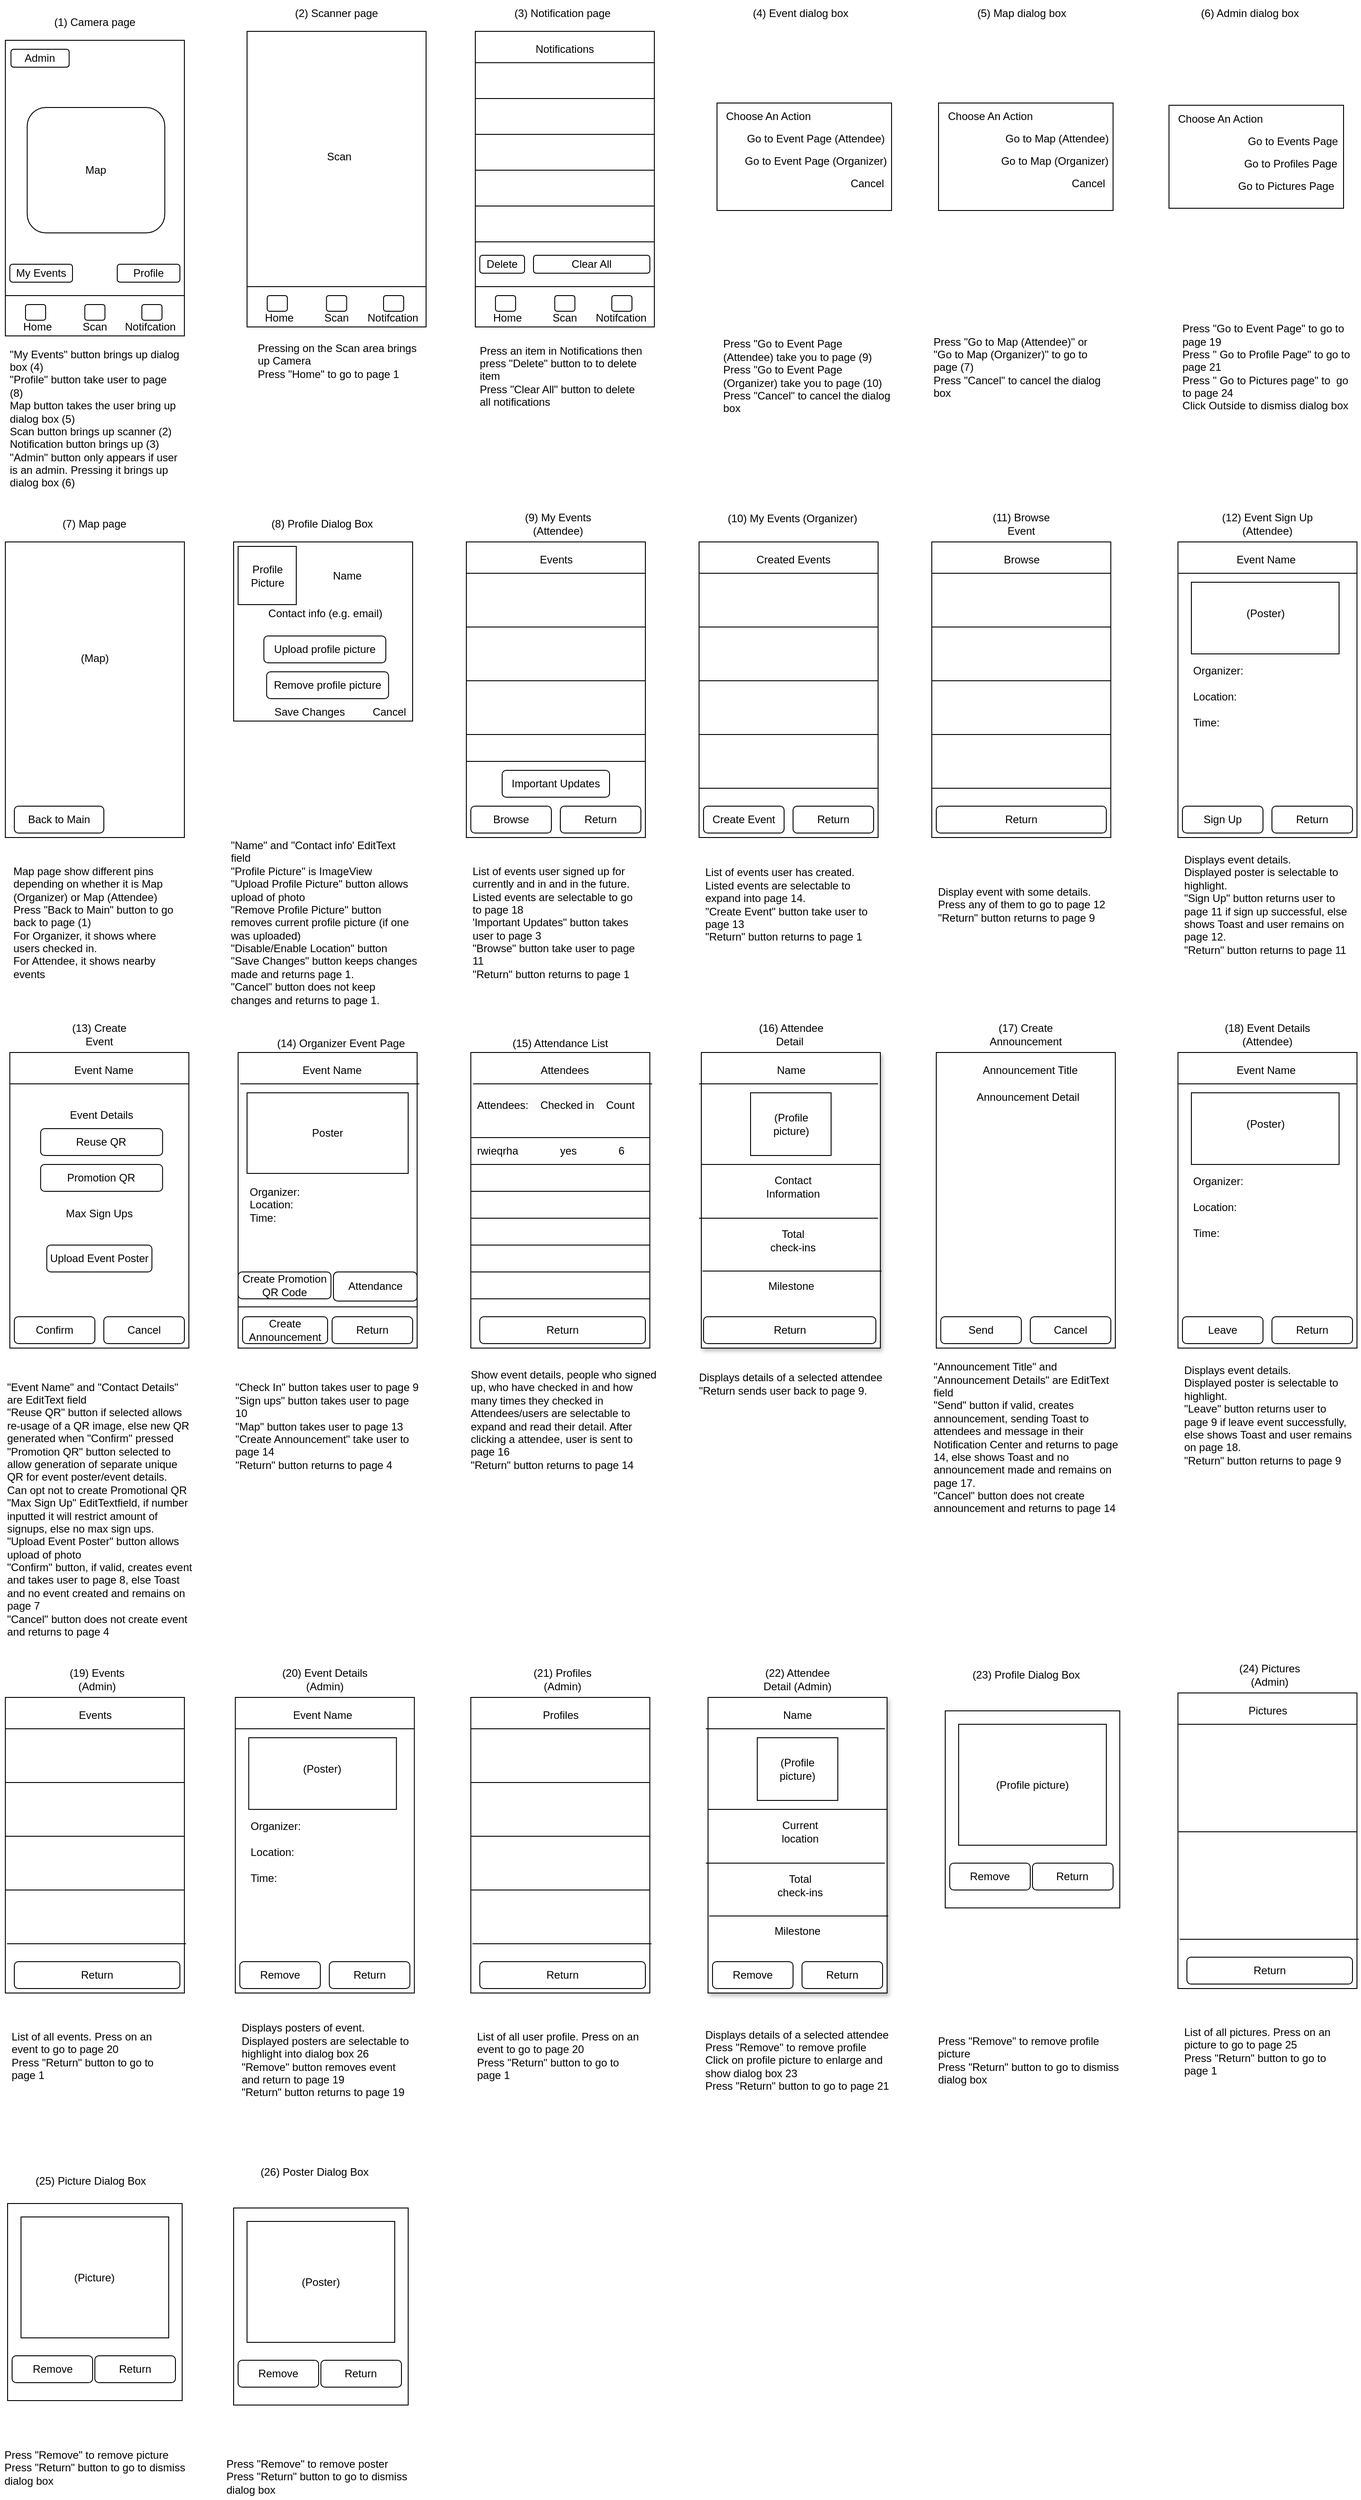 <mxfile version="24.0.2" type="github">
  <diagram name="Page-1" id="Q0FHnNPMTVpMaA3_9me0">
    <mxGraphModel dx="1141" dy="1671" grid="1" gridSize="10" guides="1" tooltips="1" connect="1" arrows="1" fold="1" page="1" pageScale="1" pageWidth="850" pageHeight="1100" math="0" shadow="0">
      <root>
        <mxCell id="0" />
        <mxCell id="1" parent="0" />
        <mxCell id="bh6WhfWpwjoIIAc65cu5-3" value="" style="rounded=0;whiteSpace=wrap;html=1;rotation=90;" parent="1" vertex="1">
          <mxGeometry x="490" y="20" width="330" height="200" as="geometry" />
        </mxCell>
        <mxCell id="bh6WhfWpwjoIIAc65cu5-4" value="" style="rounded=0;whiteSpace=wrap;html=1;rotation=90;" parent="1" vertex="1">
          <mxGeometry x="-25.02" y="-540" width="330" height="200" as="geometry" />
        </mxCell>
        <mxCell id="bh6WhfWpwjoIIAc65cu5-5" value="" style="rounded=0;whiteSpace=wrap;html=1;rotation=90;" parent="1" vertex="1">
          <mxGeometry x="295" y="-45" width="200" height="200" as="geometry" />
        </mxCell>
        <mxCell id="bh6WhfWpwjoIIAc65cu5-7" value="(1) Camera page" style="text;html=1;align=center;verticalAlign=middle;whiteSpace=wrap;rounded=0;" parent="1" vertex="1">
          <mxGeometry x="89.99" y="-640" width="100" height="30" as="geometry" />
        </mxCell>
        <mxCell id="bh6WhfWpwjoIIAc65cu5-8" value="(8) Profile Dialog Box" style="text;html=1;align=center;verticalAlign=middle;whiteSpace=wrap;rounded=0;" parent="1" vertex="1">
          <mxGeometry x="324.39" y="-80" width="140" height="30" as="geometry" />
        </mxCell>
        <mxCell id="bh6WhfWpwjoIIAc65cu5-9" value="(9) My Events (Attendee)" style="text;html=1;align=center;verticalAlign=middle;whiteSpace=wrap;rounded=0;" parent="1" vertex="1">
          <mxGeometry x="615" y="-80" width="85" height="30" as="geometry" />
        </mxCell>
        <mxCell id="bh6WhfWpwjoIIAc65cu5-23" value="" style="rounded=1;whiteSpace=wrap;html=1;" parent="1" vertex="1">
          <mxGeometry x="44.98" y="-355" width="70" height="20" as="geometry" />
        </mxCell>
        <mxCell id="bh6WhfWpwjoIIAc65cu5-24" value="" style="rounded=1;whiteSpace=wrap;html=1;" parent="1" vertex="1">
          <mxGeometry x="164.99" y="-355" width="70" height="20" as="geometry" />
        </mxCell>
        <mxCell id="bh6WhfWpwjoIIAc65cu5-26" value="Profile" style="text;html=1;align=center;verticalAlign=middle;whiteSpace=wrap;rounded=0;" parent="1" vertex="1">
          <mxGeometry x="155.01" y="-360" width="90" height="30" as="geometry" />
        </mxCell>
        <mxCell id="bh6WhfWpwjoIIAc65cu5-30" value="" style="endArrow=none;html=1;rounded=0;" parent="1" edge="1">
          <mxGeometry width="50" height="50" relative="1" as="geometry">
            <mxPoint x="39.99" y="-320" as="sourcePoint" />
            <mxPoint x="239.99" y="-320" as="targetPoint" />
            <Array as="points">
              <mxPoint x="139.99" y="-320" />
            </Array>
          </mxGeometry>
        </mxCell>
        <mxCell id="bh6WhfWpwjoIIAc65cu5-25" value="My Events" style="text;html=1;align=center;verticalAlign=middle;whiteSpace=wrap;rounded=0;" parent="1" vertex="1">
          <mxGeometry x="34.99" y="-360" width="90" height="30" as="geometry" />
        </mxCell>
        <mxCell id="bh6WhfWpwjoIIAc65cu5-34" value="Name" style="text;html=1;align=center;verticalAlign=middle;whiteSpace=wrap;rounded=0;" parent="1" vertex="1">
          <mxGeometry x="366.89" y="-22.5" width="110" height="30" as="geometry" />
        </mxCell>
        <mxCell id="bh6WhfWpwjoIIAc65cu5-37" value="Contact info (e.g. email)" style="text;html=1;align=center;verticalAlign=middle;whiteSpace=wrap;rounded=0;" parent="1" vertex="1">
          <mxGeometry x="310" y="20" width="175" height="30" as="geometry" />
        </mxCell>
        <mxCell id="bh6WhfWpwjoIIAc65cu5-47" value="" style="endArrow=none;html=1;rounded=0;" parent="1" edge="1">
          <mxGeometry width="50" height="50" relative="1" as="geometry">
            <mxPoint x="555" y="50" as="sourcePoint" />
            <mxPoint x="755" y="50" as="targetPoint" />
            <Array as="points">
              <mxPoint x="655" y="50" />
            </Array>
          </mxGeometry>
        </mxCell>
        <mxCell id="bh6WhfWpwjoIIAc65cu5-48" value="" style="endArrow=none;html=1;rounded=0;" parent="1" edge="1">
          <mxGeometry width="50" height="50" relative="1" as="geometry">
            <mxPoint x="554.99" y="-10" as="sourcePoint" />
            <mxPoint x="754.99" y="-10" as="targetPoint" />
            <Array as="points">
              <mxPoint x="654.99" y="-10" />
            </Array>
          </mxGeometry>
        </mxCell>
        <mxCell id="bh6WhfWpwjoIIAc65cu5-49" value="Browse" style="rounded=1;whiteSpace=wrap;html=1;" parent="1" vertex="1">
          <mxGeometry x="560" y="250" width="90" height="30" as="geometry" />
        </mxCell>
        <mxCell id="bh6WhfWpwjoIIAc65cu5-50" value="Return" style="rounded=1;whiteSpace=wrap;html=1;" parent="1" vertex="1">
          <mxGeometry x="660" y="250" width="90" height="30" as="geometry" />
        </mxCell>
        <mxCell id="bh6WhfWpwjoIIAc65cu5-56" value="&lt;br&gt;&quot;My Events&quot; button brings up dialog box (4)&lt;br&gt;&quot;Profile&quot; button take user to page (8)&lt;br&gt;Map button takes the user bring up dialog box (5)&lt;br&gt;Scan button brings up scanner (2)&lt;div&gt;Notification button brings up (3)&lt;br&gt;&quot;Admin&quot; button only appears if user is an admin. Pressing it brings up dialog box (6)&lt;/div&gt;" style="text;html=1;align=left;verticalAlign=middle;whiteSpace=wrap;rounded=0;" parent="1" vertex="1">
          <mxGeometry x="43.11" y="-220" width="193.74" height="60" as="geometry" />
        </mxCell>
        <mxCell id="bh6WhfWpwjoIIAc65cu5-58" value="List of events user signed up for currently and in and in the future. Listed events are selectable to go to page 18&lt;br&gt;&#39;Important Updates&quot; button takes user to page 3&lt;br&gt;&quot;Browse&quot; button take user to page 11&lt;br&gt;&quot;Return&quot; button returns to page 1" style="text;html=1;align=left;verticalAlign=middle;whiteSpace=wrap;rounded=0;" parent="1" vertex="1">
          <mxGeometry x="560" y="290" width="190" height="180" as="geometry" />
        </mxCell>
        <mxCell id="bh6WhfWpwjoIIAc65cu5-59" value="&lt;span style=&quot;background-color: initial;&quot;&gt;&quot;Name&quot; and &quot;Contact info&#39; EditText field&lt;/span&gt;&lt;div&gt;&quot;Profile Picture&quot; is ImageView&lt;br&gt;&lt;span style=&quot;background-color: initial;&quot;&gt;&quot;Upload Profile Picture&quot; button allows upload of photo&lt;/span&gt;&lt;br&gt;&lt;span style=&quot;background-color: initial;&quot;&gt;&quot;Remove Profile Picture&quot; button removes current profile picture (if one was uploaded)&lt;br&gt;&lt;/span&gt;&quot;Disable/Enable Location&quot; button&lt;br&gt;&lt;span style=&quot;background-color: initial;&quot;&gt;&quot;Save Changes&quot; button keeps changes made and returns page 1.&lt;/span&gt;&lt;br&gt;&lt;span style=&quot;background-color: initial;&quot;&gt;&quot;Cancel&quot; button does not keep changes and returns to page 1.&lt;br&gt;&lt;/span&gt;&lt;/div&gt;" style="text;html=1;align=left;verticalAlign=middle;whiteSpace=wrap;rounded=0;" parent="1" vertex="1">
          <mxGeometry x="290" y="290" width="210" height="180" as="geometry" />
        </mxCell>
        <mxCell id="9nBCSFtzRnYlW7CJUfYu-6" value="Upload profile picture" style="rounded=1;whiteSpace=wrap;html=1;" parent="1" vertex="1">
          <mxGeometry x="328.78" y="60" width="136.25" height="30" as="geometry" />
        </mxCell>
        <mxCell id="9nBCSFtzRnYlW7CJUfYu-7" value="Remove profile picture" style="rounded=1;whiteSpace=wrap;html=1;" parent="1" vertex="1">
          <mxGeometry x="331.87" y="100" width="136.25" height="30" as="geometry" />
        </mxCell>
        <mxCell id="9nBCSFtzRnYlW7CJUfYu-8" value="Events" style="text;html=1;align=center;verticalAlign=middle;resizable=0;points=[];autosize=1;strokeColor=none;fillColor=none;" parent="1" vertex="1">
          <mxGeometry x="625" y="-40" width="60" height="30" as="geometry" />
        </mxCell>
        <mxCell id="9nBCSFtzRnYlW7CJUfYu-9" value="Important Updates" style="rounded=1;whiteSpace=wrap;html=1;" parent="1" vertex="1">
          <mxGeometry x="595" y="210" width="120" height="30" as="geometry" />
        </mxCell>
        <mxCell id="9nBCSFtzRnYlW7CJUfYu-11" value="" style="endArrow=none;html=1;rounded=0;" parent="1" edge="1">
          <mxGeometry width="50" height="50" relative="1" as="geometry">
            <mxPoint x="554.99" y="110" as="sourcePoint" />
            <mxPoint x="754.99" y="110" as="targetPoint" />
            <Array as="points">
              <mxPoint x="654.99" y="110" />
            </Array>
          </mxGeometry>
        </mxCell>
        <mxCell id="9nBCSFtzRnYlW7CJUfYu-13" value="" style="endArrow=none;html=1;rounded=0;" parent="1" edge="1">
          <mxGeometry width="50" height="50" relative="1" as="geometry">
            <mxPoint x="555" y="170" as="sourcePoint" />
            <mxPoint x="755" y="170" as="targetPoint" />
            <Array as="points">
              <mxPoint x="655" y="170" />
            </Array>
          </mxGeometry>
        </mxCell>
        <mxCell id="9nBCSFtzRnYlW7CJUfYu-14" value="" style="rounded=0;whiteSpace=wrap;html=1;rotation=90;" parent="1" vertex="1">
          <mxGeometry x="749.99" y="20" width="330" height="200" as="geometry" />
        </mxCell>
        <mxCell id="9nBCSFtzRnYlW7CJUfYu-15" value="&lt;span style=&quot;color: rgb(0, 0, 0); font-family: Helvetica; font-size: 12px; font-style: normal; font-variant-ligatures: normal; font-variant-caps: normal; font-weight: 400; letter-spacing: normal; orphans: 2; text-align: center; text-indent: 0px; text-transform: none; widows: 2; word-spacing: 0px; -webkit-text-stroke-width: 0px; background-color: rgb(251, 251, 251); text-decoration-thickness: initial; text-decoration-style: initial; text-decoration-color: initial; float: none; display: inline !important;&quot;&gt;(10) My Events (Organizer)&lt;/span&gt;" style="text;whiteSpace=wrap;html=1;" parent="1" vertex="1">
          <mxGeometry x="845.01" y="-85" width="162.51" height="40" as="geometry" />
        </mxCell>
        <mxCell id="9nBCSFtzRnYlW7CJUfYu-16" value="Created Events" style="text;html=1;align=center;verticalAlign=middle;resizable=0;points=[];autosize=1;strokeColor=none;fillColor=none;" parent="1" vertex="1">
          <mxGeometry x="865" y="-40" width="110" height="30" as="geometry" />
        </mxCell>
        <mxCell id="9nBCSFtzRnYlW7CJUfYu-20" value="" style="endArrow=none;html=1;rounded=0;" parent="1" edge="1">
          <mxGeometry width="50" height="50" relative="1" as="geometry">
            <mxPoint x="814.99" y="50" as="sourcePoint" />
            <mxPoint x="1014.99" y="50" as="targetPoint" />
            <Array as="points">
              <mxPoint x="914.99" y="50" />
            </Array>
          </mxGeometry>
        </mxCell>
        <mxCell id="9nBCSFtzRnYlW7CJUfYu-21" value="" style="endArrow=none;html=1;rounded=0;" parent="1" edge="1">
          <mxGeometry width="50" height="50" relative="1" as="geometry">
            <mxPoint x="814.98" y="-10" as="sourcePoint" />
            <mxPoint x="1014.98" y="-10" as="targetPoint" />
            <Array as="points">
              <mxPoint x="914.98" y="-10" />
            </Array>
          </mxGeometry>
        </mxCell>
        <mxCell id="9nBCSFtzRnYlW7CJUfYu-22" value="" style="endArrow=none;html=1;rounded=0;" parent="1" edge="1">
          <mxGeometry width="50" height="50" relative="1" as="geometry">
            <mxPoint x="814.98" y="110" as="sourcePoint" />
            <mxPoint x="1014.98" y="110" as="targetPoint" />
            <Array as="points">
              <mxPoint x="914.98" y="110" />
            </Array>
          </mxGeometry>
        </mxCell>
        <mxCell id="9nBCSFtzRnYlW7CJUfYu-24" value="" style="endArrow=none;html=1;rounded=0;" parent="1" edge="1">
          <mxGeometry width="50" height="50" relative="1" as="geometry">
            <mxPoint x="814.99" y="170" as="sourcePoint" />
            <mxPoint x="1014.99" y="170" as="targetPoint" />
            <Array as="points">
              <mxPoint x="914.99" y="170" />
            </Array>
          </mxGeometry>
        </mxCell>
        <mxCell id="9nBCSFtzRnYlW7CJUfYu-27" value="Return" style="rounded=1;whiteSpace=wrap;html=1;" parent="1" vertex="1">
          <mxGeometry x="919.99" y="250" width="90" height="30" as="geometry" />
        </mxCell>
        <mxCell id="9nBCSFtzRnYlW7CJUfYu-29" value="Create Event" style="rounded=1;whiteSpace=wrap;html=1;" parent="1" vertex="1">
          <mxGeometry x="819.99" y="250" width="90" height="30" as="geometry" />
        </mxCell>
        <mxCell id="9nBCSFtzRnYlW7CJUfYu-30" value="List of events user has created. Listed events are selectable to expand into page 14.&lt;br&gt;&quot;Create Event&quot; button take user to page 13&lt;br&gt;&quot;Return&quot; button returns to page 1" style="text;html=1;align=left;verticalAlign=middle;whiteSpace=wrap;rounded=0;" parent="1" vertex="1">
          <mxGeometry x="819.99" y="290" width="190" height="140" as="geometry" />
        </mxCell>
        <mxCell id="9nBCSFtzRnYlW7CJUfYu-33" value="" style="endArrow=none;html=1;rounded=0;" parent="1" edge="1">
          <mxGeometry width="50" height="50" relative="1" as="geometry">
            <mxPoint x="555" y="200" as="sourcePoint" />
            <mxPoint x="755" y="200" as="targetPoint" />
            <Array as="points">
              <mxPoint x="655" y="200" />
            </Array>
          </mxGeometry>
        </mxCell>
        <mxCell id="9nBCSFtzRnYlW7CJUfYu-38" value="" style="endArrow=none;html=1;rounded=0;" parent="1" edge="1">
          <mxGeometry width="50" height="50" relative="1" as="geometry">
            <mxPoint x="814.99" y="230" as="sourcePoint" />
            <mxPoint x="1014.99" y="230" as="targetPoint" />
            <Array as="points">
              <mxPoint x="914.99" y="230" />
            </Array>
          </mxGeometry>
        </mxCell>
        <mxCell id="9nBCSFtzRnYlW7CJUfYu-39" value="" style="rounded=0;whiteSpace=wrap;html=1;rotation=90;" parent="1" vertex="1">
          <mxGeometry x="1009.99" y="20" width="330" height="200" as="geometry" />
        </mxCell>
        <mxCell id="9nBCSFtzRnYlW7CJUfYu-40" value="(11) Browse Event" style="text;html=1;align=center;verticalAlign=middle;whiteSpace=wrap;rounded=0;" parent="1" vertex="1">
          <mxGeometry x="1134.99" y="-80" width="80" height="30" as="geometry" />
        </mxCell>
        <mxCell id="9nBCSFtzRnYlW7CJUfYu-43" value="" style="endArrow=none;html=1;rounded=0;" parent="1" edge="1">
          <mxGeometry width="50" height="50" relative="1" as="geometry">
            <mxPoint x="1074.99" y="50" as="sourcePoint" />
            <mxPoint x="1274.99" y="50" as="targetPoint" />
            <Array as="points">
              <mxPoint x="1174.99" y="50" />
            </Array>
          </mxGeometry>
        </mxCell>
        <mxCell id="9nBCSFtzRnYlW7CJUfYu-44" value="" style="endArrow=none;html=1;rounded=0;" parent="1" edge="1">
          <mxGeometry width="50" height="50" relative="1" as="geometry">
            <mxPoint x="1074.98" y="-10" as="sourcePoint" />
            <mxPoint x="1274.98" y="-10" as="targetPoint" />
            <Array as="points">
              <mxPoint x="1174.98" y="-10" />
            </Array>
          </mxGeometry>
        </mxCell>
        <mxCell id="9nBCSFtzRnYlW7CJUfYu-46" value="Return" style="rounded=1;whiteSpace=wrap;html=1;" parent="1" vertex="1">
          <mxGeometry x="1080" y="250" width="189.99" height="30" as="geometry" />
        </mxCell>
        <mxCell id="9nBCSFtzRnYlW7CJUfYu-47" value="Display event with some details. Press any of them to go to page 12&lt;div&gt;&quot;Return&quot; button returns to page 9&lt;/div&gt;" style="text;html=1;align=left;verticalAlign=middle;whiteSpace=wrap;rounded=0;" parent="1" vertex="1">
          <mxGeometry x="1079.99" y="290" width="190" height="140" as="geometry" />
        </mxCell>
        <mxCell id="9nBCSFtzRnYlW7CJUfYu-48" value="Browse" style="text;html=1;align=center;verticalAlign=middle;resizable=0;points=[];autosize=1;strokeColor=none;fillColor=none;" parent="1" vertex="1">
          <mxGeometry x="1144.99" y="-40" width="60" height="30" as="geometry" />
        </mxCell>
        <mxCell id="9nBCSFtzRnYlW7CJUfYu-50" value="" style="endArrow=none;html=1;rounded=0;" parent="1" edge="1">
          <mxGeometry width="50" height="50" relative="1" as="geometry">
            <mxPoint x="1074.98" y="110" as="sourcePoint" />
            <mxPoint x="1274.98" y="110" as="targetPoint" />
            <Array as="points">
              <mxPoint x="1174.98" y="110" />
            </Array>
          </mxGeometry>
        </mxCell>
        <mxCell id="9nBCSFtzRnYlW7CJUfYu-52" value="" style="endArrow=none;html=1;rounded=0;" parent="1" edge="1">
          <mxGeometry width="50" height="50" relative="1" as="geometry">
            <mxPoint x="1074.99" y="170" as="sourcePoint" />
            <mxPoint x="1274.99" y="170" as="targetPoint" />
            <Array as="points">
              <mxPoint x="1174.99" y="170" />
            </Array>
          </mxGeometry>
        </mxCell>
        <mxCell id="9nBCSFtzRnYlW7CJUfYu-53" value="" style="endArrow=none;html=1;rounded=0;" parent="1" edge="1">
          <mxGeometry width="50" height="50" relative="1" as="geometry">
            <mxPoint x="1075" y="230" as="sourcePoint" />
            <mxPoint x="1275" y="230" as="targetPoint" />
            <Array as="points">
              <mxPoint x="1175" y="230" />
            </Array>
          </mxGeometry>
        </mxCell>
        <mxCell id="9nBCSFtzRnYlW7CJUfYu-75" value="" style="rounded=0;whiteSpace=wrap;html=1;rotation=90;" parent="1" vertex="1">
          <mxGeometry x="-20" y="590" width="330" height="200" as="geometry" />
        </mxCell>
        <mxCell id="9nBCSFtzRnYlW7CJUfYu-76" value="(13) Create Event" style="text;html=1;align=center;verticalAlign=middle;whiteSpace=wrap;rounded=0;" parent="1" vertex="1">
          <mxGeometry x="100" y="490" width="90" height="30" as="geometry" />
        </mxCell>
        <mxCell id="9nBCSFtzRnYlW7CJUfYu-77" value="Event Name" style="text;html=1;align=center;verticalAlign=middle;whiteSpace=wrap;rounded=0;" parent="1" vertex="1">
          <mxGeometry x="95" y="530" width="110" height="30" as="geometry" />
        </mxCell>
        <mxCell id="9nBCSFtzRnYlW7CJUfYu-78" value="Event Details" style="text;html=1;align=center;verticalAlign=middle;whiteSpace=wrap;rounded=0;" parent="1" vertex="1">
          <mxGeometry x="60" y="580" width="175" height="30" as="geometry" />
        </mxCell>
        <mxCell id="9nBCSFtzRnYlW7CJUfYu-79" value="Cancel" style="rounded=1;whiteSpace=wrap;html=1;" parent="1" vertex="1">
          <mxGeometry x="150" y="820" width="90" height="30" as="geometry" />
        </mxCell>
        <mxCell id="9nBCSFtzRnYlW7CJUfYu-80" value="&lt;span style=&quot;background-color: initial;&quot;&gt;&quot;Event Name&quot; and &quot;Contact Details&quot; are EditText field&lt;br&gt;&lt;/span&gt;&quot;Reuse QR&quot; button if selected allows re-usage of a QR image, else new QR generated when &quot;Confirm&quot; pressed&lt;br&gt;&quot;Promotion QR&quot; button selected to allow generation of separate unique QR for event poster/event details.&lt;div&gt;Can opt not to create Promotional QR&lt;br&gt;&quot;Max Sign Up&quot; EditTextfield, if number inputted it will restrict amount of signups, else no max sign ups.&lt;br&gt;&lt;span style=&quot;background-color: initial;&quot;&gt;&quot;Upload Event Poster&quot; button allows upload of photo&lt;/span&gt;&lt;br&gt;&lt;span style=&quot;background-color: initial;&quot;&gt;&quot;Confirm&quot; button, if valid, creates event and takes user to page 8, else Toast and no event created and remains on page 7&lt;/span&gt;&lt;br&gt;&lt;span style=&quot;background-color: initial;&quot;&gt;&quot;Cancel&quot; button does not create event and returns to page 4&lt;br&gt;&lt;/span&gt;&lt;/div&gt;" style="text;html=1;align=left;verticalAlign=middle;whiteSpace=wrap;rounded=0;" parent="1" vertex="1">
          <mxGeometry x="40" y="890" width="210" height="290" as="geometry" />
        </mxCell>
        <mxCell id="9nBCSFtzRnYlW7CJUfYu-81" value="Upload Event Poster" style="rounded=1;whiteSpace=wrap;html=1;" parent="1" vertex="1">
          <mxGeometry x="86.24" y="740" width="117.5" height="30" as="geometry" />
        </mxCell>
        <mxCell id="9nBCSFtzRnYlW7CJUfYu-83" value="Confirm" style="rounded=1;whiteSpace=wrap;html=1;" parent="1" vertex="1">
          <mxGeometry x="50" y="820" width="90" height="30" as="geometry" />
        </mxCell>
        <mxCell id="9nBCSFtzRnYlW7CJUfYu-84" value="Reuse QR" style="rounded=1;whiteSpace=wrap;html=1;" parent="1" vertex="1">
          <mxGeometry x="79.38" y="610" width="136.25" height="30" as="geometry" />
        </mxCell>
        <mxCell id="9nBCSFtzRnYlW7CJUfYu-85" value="Promotion QR" style="rounded=1;whiteSpace=wrap;html=1;" parent="1" vertex="1">
          <mxGeometry x="79.38" y="650" width="136.25" height="30" as="geometry" />
        </mxCell>
        <mxCell id="9nBCSFtzRnYlW7CJUfYu-86" value="Max Sign Ups" style="text;html=1;align=center;verticalAlign=middle;whiteSpace=wrap;rounded=0;" parent="1" vertex="1">
          <mxGeometry x="90" y="690" width="110" height="30" as="geometry" />
        </mxCell>
        <mxCell id="9nBCSFtzRnYlW7CJUfYu-87" value="" style="rounded=0;whiteSpace=wrap;html=1;rotation=90;" parent="1" vertex="1">
          <mxGeometry x="235.01" y="590" width="330" height="200" as="geometry" />
        </mxCell>
        <mxCell id="9nBCSFtzRnYlW7CJUfYu-88" value="(15) Attendance List" style="text;html=1;align=center;verticalAlign=middle;whiteSpace=wrap;rounded=0;" parent="1" vertex="1">
          <mxGeometry x="575.01" y="500" width="170" height="30" as="geometry" />
        </mxCell>
        <mxCell id="9nBCSFtzRnYlW7CJUfYu-89" value="Event Name" style="text;html=1;align=center;verticalAlign=middle;whiteSpace=wrap;rounded=0;" parent="1" vertex="1">
          <mxGeometry x="350.01" y="530" width="110" height="30" as="geometry" />
        </mxCell>
        <mxCell id="9nBCSFtzRnYlW7CJUfYu-91" value="Return" style="rounded=1;whiteSpace=wrap;html=1;" parent="1" vertex="1">
          <mxGeometry x="405.01" y="820" width="90" height="30" as="geometry" />
        </mxCell>
        <mxCell id="9nBCSFtzRnYlW7CJUfYu-92" value="&lt;div&gt;&lt;br&gt;&lt;/div&gt;&quot;Check In&quot; button takes user to page 9&lt;br&gt;&quot;Sign ups&quot; button takes user to page 10&lt;br&gt;&quot;Map&quot; button takes user to page 13&lt;br&gt;&quot;Create Announcement&quot; take user to page 14&lt;br&gt;&lt;span style=&quot;background-color: initial;&quot;&gt;&quot;Return&quot; button returns to page 4&lt;br&gt;&lt;/span&gt;" style="text;html=1;align=left;verticalAlign=middle;whiteSpace=wrap;rounded=0;" parent="1" vertex="1">
          <mxGeometry x="295" y="880" width="210" height="110" as="geometry" />
        </mxCell>
        <mxCell id="9nBCSFtzRnYlW7CJUfYu-93" value="Map" style="rounded=1;whiteSpace=wrap;html=1;" parent="1" vertex="1">
          <mxGeometry x="64.37" y="-530" width="153.75" height="140" as="geometry" />
        </mxCell>
        <mxCell id="9nBCSFtzRnYlW7CJUfYu-94" value="Create Announcement" style="rounded=1;whiteSpace=wrap;html=1;" parent="1" vertex="1">
          <mxGeometry x="304.98" y="820" width="95.01" height="30" as="geometry" />
        </mxCell>
        <mxCell id="9nBCSFtzRnYlW7CJUfYu-98" value="" style="endArrow=none;html=1;rounded=0;" parent="1" edge="1">
          <mxGeometry width="50" height="50" relative="1" as="geometry">
            <mxPoint x="302.51" y="560" as="sourcePoint" />
            <mxPoint x="502.51" y="560" as="targetPoint" />
            <Array as="points">
              <mxPoint x="402.51" y="560" />
            </Array>
          </mxGeometry>
        </mxCell>
        <mxCell id="9nBCSFtzRnYlW7CJUfYu-99" value="" style="rounded=0;whiteSpace=wrap;html=1;rotation=90;" parent="1" vertex="1">
          <mxGeometry x="495.01" y="590" width="330" height="200" as="geometry" />
        </mxCell>
        <mxCell id="9nBCSFtzRnYlW7CJUfYu-100" value="Attendees" style="text;html=1;align=center;verticalAlign=middle;whiteSpace=wrap;rounded=0;" parent="1" vertex="1">
          <mxGeometry x="610.01" y="530" width="110" height="30" as="geometry" />
        </mxCell>
        <mxCell id="9nBCSFtzRnYlW7CJUfYu-101" value="Return" style="rounded=1;whiteSpace=wrap;html=1;" parent="1" vertex="1">
          <mxGeometry x="570" y="820" width="185.01" height="30" as="geometry" />
        </mxCell>
        <mxCell id="9nBCSFtzRnYlW7CJUfYu-102" value="Show event details, people who signed up, who have checked in and how many times they checked in&lt;br&gt;Attendees/users are selectable to expand and read their detail. After clicking a attendee, user is sent to page 16&lt;br&gt;&lt;span style=&quot;background-color: initial;&quot;&gt;&quot;Return&quot; button returns to page 14&lt;br&gt;&lt;/span&gt;" style="text;html=1;align=left;verticalAlign=middle;whiteSpace=wrap;rounded=0;" parent="1" vertex="1">
          <mxGeometry x="557.51" y="880" width="210" height="110" as="geometry" />
        </mxCell>
        <mxCell id="9nBCSFtzRnYlW7CJUfYu-107" value="" style="endArrow=none;html=1;rounded=0;" parent="1" edge="1">
          <mxGeometry width="50" height="50" relative="1" as="geometry">
            <mxPoint x="562.51" y="560" as="sourcePoint" />
            <mxPoint x="762.51" y="560" as="targetPoint" />
            <Array as="points">
              <mxPoint x="662.51" y="560" />
            </Array>
          </mxGeometry>
        </mxCell>
        <mxCell id="9nBCSFtzRnYlW7CJUfYu-108" value="(14) Organizer Event Page" style="text;html=1;align=center;verticalAlign=middle;whiteSpace=wrap;rounded=0;" parent="1" vertex="1">
          <mxGeometry x="330" y="500" width="170" height="30" as="geometry" />
        </mxCell>
        <mxCell id="9nBCSFtzRnYlW7CJUfYu-117" value="" style="endArrow=none;html=1;rounded=0;" parent="1" edge="1">
          <mxGeometry width="50" height="50" relative="1" as="geometry">
            <mxPoint x="560.01" y="650" as="sourcePoint" />
            <mxPoint x="760.01" y="650" as="targetPoint" />
            <Array as="points">
              <mxPoint x="660.01" y="650" />
            </Array>
          </mxGeometry>
        </mxCell>
        <mxCell id="9nBCSFtzRnYlW7CJUfYu-118" value="" style="endArrow=none;html=1;rounded=0;" parent="1" edge="1">
          <mxGeometry width="50" height="50" relative="1" as="geometry">
            <mxPoint x="560.01" y="620" as="sourcePoint" />
            <mxPoint x="760.01" y="620" as="targetPoint" />
            <Array as="points">
              <mxPoint x="660.01" y="620" />
            </Array>
          </mxGeometry>
        </mxCell>
        <mxCell id="9nBCSFtzRnYlW7CJUfYu-119" value="" style="endArrow=none;html=1;rounded=0;" parent="1" edge="1">
          <mxGeometry width="50" height="50" relative="1" as="geometry">
            <mxPoint x="560" y="680" as="sourcePoint" />
            <mxPoint x="760" y="680" as="targetPoint" />
            <Array as="points">
              <mxPoint x="660" y="680" />
            </Array>
          </mxGeometry>
        </mxCell>
        <mxCell id="9nBCSFtzRnYlW7CJUfYu-120" value="" style="endArrow=none;html=1;rounded=0;" parent="1" edge="1">
          <mxGeometry width="50" height="50" relative="1" as="geometry">
            <mxPoint x="560.01" y="710" as="sourcePoint" />
            <mxPoint x="760.01" y="710" as="targetPoint" />
            <Array as="points">
              <mxPoint x="660.01" y="710" />
            </Array>
          </mxGeometry>
        </mxCell>
        <mxCell id="9nBCSFtzRnYlW7CJUfYu-121" value="" style="endArrow=none;html=1;rounded=0;" parent="1" edge="1">
          <mxGeometry width="50" height="50" relative="1" as="geometry">
            <mxPoint x="560.01" y="740" as="sourcePoint" />
            <mxPoint x="760.01" y="740" as="targetPoint" />
            <Array as="points">
              <mxPoint x="660.01" y="740" />
            </Array>
          </mxGeometry>
        </mxCell>
        <mxCell id="9nBCSFtzRnYlW7CJUfYu-122" value="" style="endArrow=none;html=1;rounded=0;" parent="1" edge="1">
          <mxGeometry width="50" height="50" relative="1" as="geometry">
            <mxPoint x="560.01" y="770" as="sourcePoint" />
            <mxPoint x="760.01" y="770" as="targetPoint" />
            <Array as="points">
              <mxPoint x="660.01" y="770" />
            </Array>
          </mxGeometry>
        </mxCell>
        <mxCell id="9nBCSFtzRnYlW7CJUfYu-123" value="" style="endArrow=none;html=1;rounded=0;" parent="1" edge="1">
          <mxGeometry width="50" height="50" relative="1" as="geometry">
            <mxPoint x="560.01" y="800" as="sourcePoint" />
            <mxPoint x="760.01" y="800" as="targetPoint" />
            <Array as="points">
              <mxPoint x="660.01" y="800" />
            </Array>
          </mxGeometry>
        </mxCell>
        <mxCell id="9nBCSFtzRnYlW7CJUfYu-147" value="" style="rounded=0;whiteSpace=wrap;html=1;rotation=90;" parent="1" vertex="1">
          <mxGeometry x="1015.02" y="590" width="330" height="200" as="geometry" />
        </mxCell>
        <mxCell id="9nBCSFtzRnYlW7CJUfYu-148" value="(17) Create Announcement" style="text;html=1;align=center;verticalAlign=middle;whiteSpace=wrap;rounded=0;" parent="1" vertex="1">
          <mxGeometry x="1135.02" y="490" width="90" height="30" as="geometry" />
        </mxCell>
        <mxCell id="9nBCSFtzRnYlW7CJUfYu-149" value="Announcement Title" style="text;html=1;align=center;verticalAlign=middle;whiteSpace=wrap;rounded=0;" parent="1" vertex="1">
          <mxGeometry x="1130.02" y="530" width="110" height="30" as="geometry" />
        </mxCell>
        <mxCell id="9nBCSFtzRnYlW7CJUfYu-150" value="Announcement Detail" style="text;html=1;align=center;verticalAlign=middle;whiteSpace=wrap;rounded=0;" parent="1" vertex="1">
          <mxGeometry x="1095.02" y="560" width="175" height="30" as="geometry" />
        </mxCell>
        <mxCell id="9nBCSFtzRnYlW7CJUfYu-151" value="Cancel" style="rounded=1;whiteSpace=wrap;html=1;" parent="1" vertex="1">
          <mxGeometry x="1185.02" y="820" width="90" height="30" as="geometry" />
        </mxCell>
        <mxCell id="9nBCSFtzRnYlW7CJUfYu-153" value="Send" style="rounded=1;whiteSpace=wrap;html=1;" parent="1" vertex="1">
          <mxGeometry x="1085.02" y="820" width="90" height="30" as="geometry" />
        </mxCell>
        <mxCell id="9nBCSFtzRnYlW7CJUfYu-157" value="&quot;Announcement Title&quot; and &quot;Announcement&amp;nbsp;&lt;span style=&quot;background-color: initial;&quot;&gt;Details&quot; are EditText field&lt;br&gt;&lt;/span&gt;&quot;Send&quot; button if valid, creates announcement, sending Toast to attendees and message in their Notification Center and returns to page 14, else shows Toast and no announcement made and remains on page 17.&lt;br&gt;&lt;span style=&quot;background-color: initial;&quot;&gt;&quot;Cancel&quot; button does not create announcement and returns to page 14&lt;br&gt;&lt;/span&gt;" style="text;html=1;align=left;verticalAlign=middle;whiteSpace=wrap;rounded=0;" parent="1" vertex="1">
          <mxGeometry x="1075.02" y="865" width="210" height="180" as="geometry" />
        </mxCell>
        <mxCell id="j7Yk2NrUk1wuD01t7luQ-18" value="" style="rounded=0;whiteSpace=wrap;html=1;rotation=90;shadow=1;" parent="1" vertex="1">
          <mxGeometry x="752.51" y="590" width="330" height="200" as="geometry" />
        </mxCell>
        <mxCell id="j7Yk2NrUk1wuD01t7luQ-19" value="Displays details of a selected attendee&lt;br&gt;&quot;Return sends user back to page 9." style="text;html=1;align=left;verticalAlign=middle;whiteSpace=wrap;rounded=0;" parent="1" vertex="1">
          <mxGeometry x="812.51" y="870" width="210" height="50" as="geometry" />
        </mxCell>
        <mxCell id="j7Yk2NrUk1wuD01t7luQ-20" value="(16) Attendee Detail&amp;nbsp;" style="text;html=1;align=center;verticalAlign=middle;whiteSpace=wrap;rounded=0;" parent="1" vertex="1">
          <mxGeometry x="872.51" y="490" width="90" height="30" as="geometry" />
        </mxCell>
        <mxCell id="j7Yk2NrUk1wuD01t7luQ-21" value="Return" style="rounded=1;whiteSpace=wrap;html=1;" parent="1" vertex="1">
          <mxGeometry x="820" y="820" width="192.51" height="30" as="geometry" />
        </mxCell>
        <mxCell id="j7Yk2NrUk1wuD01t7luQ-22" value="Name" style="text;html=1;align=center;verticalAlign=middle;whiteSpace=wrap;rounded=0;" parent="1" vertex="1">
          <mxGeometry x="887.51" y="530" width="60" height="30" as="geometry" />
        </mxCell>
        <mxCell id="j7Yk2NrUk1wuD01t7luQ-24" value="Contact Information" style="text;html=1;align=center;verticalAlign=middle;whiteSpace=wrap;rounded=0;" parent="1" vertex="1">
          <mxGeometry x="890" y="660" width="60" height="30" as="geometry" />
        </mxCell>
        <mxCell id="j7Yk2NrUk1wuD01t7luQ-25" value="" style="endArrow=none;html=1;rounded=0;" parent="1" edge="1">
          <mxGeometry width="50" height="50" relative="1" as="geometry">
            <mxPoint x="815.02" y="560" as="sourcePoint" />
            <mxPoint x="1015.02" y="560" as="targetPoint" />
            <Array as="points">
              <mxPoint x="915.02" y="560" />
            </Array>
          </mxGeometry>
        </mxCell>
        <mxCell id="j7Yk2NrUk1wuD01t7luQ-26" value="Total check-ins" style="text;html=1;align=center;verticalAlign=middle;whiteSpace=wrap;rounded=0;" parent="1" vertex="1">
          <mxGeometry x="890" y="720" width="60" height="30" as="geometry" />
        </mxCell>
        <mxCell id="j7Yk2NrUk1wuD01t7luQ-27" value="" style="endArrow=none;html=1;rounded=0;" parent="1" edge="1">
          <mxGeometry width="50" height="50" relative="1" as="geometry">
            <mxPoint x="815.02" y="710" as="sourcePoint" />
            <mxPoint x="1015.02" y="710" as="targetPoint" />
            <Array as="points">
              <mxPoint x="915.02" y="710" />
            </Array>
          </mxGeometry>
        </mxCell>
        <mxCell id="j7Yk2NrUk1wuD01t7luQ-28" value="" style="endArrow=none;html=1;rounded=0;" parent="1" edge="1">
          <mxGeometry width="50" height="50" relative="1" as="geometry">
            <mxPoint x="818.76" y="769.05" as="sourcePoint" />
            <mxPoint x="1018.76" y="769.05" as="targetPoint" />
            <Array as="points">
              <mxPoint x="918.76" y="769.05" />
            </Array>
          </mxGeometry>
        </mxCell>
        <mxCell id="j7Yk2NrUk1wuD01t7luQ-29" value="Milestone" style="text;html=1;align=center;verticalAlign=middle;whiteSpace=wrap;rounded=0;" parent="1" vertex="1">
          <mxGeometry x="887.51" y="771.25" width="60" height="30" as="geometry" />
        </mxCell>
        <mxCell id="dPNvZ3x-S5Jdp_QILpkD-2" value="" style="endArrow=none;html=1;rounded=0;" parent="1" edge="1">
          <mxGeometry width="50" height="50" relative="1" as="geometry">
            <mxPoint x="44.99" y="560" as="sourcePoint" />
            <mxPoint x="244.99" y="560" as="targetPoint" />
            <Array as="points">
              <mxPoint x="144.99" y="560" />
            </Array>
          </mxGeometry>
        </mxCell>
        <mxCell id="dPNvZ3x-S5Jdp_QILpkD-12" value="Pressing on the Scan area brings up Camera&lt;div&gt;Press &quot;Home&quot; to go to page 1&lt;br&gt;&lt;div&gt;&lt;br&gt;&lt;/div&gt;&lt;/div&gt;" style="text;html=1;align=left;verticalAlign=middle;whiteSpace=wrap;rounded=0;" parent="1" vertex="1">
          <mxGeometry x="320.03" y="-270" width="190" height="60" as="geometry" />
        </mxCell>
        <mxCell id="dPNvZ3x-S5Jdp_QILpkD-13" value="" style="rounded=1;whiteSpace=wrap;html=1;" parent="1" vertex="1">
          <mxGeometry x="128.72" y="-310" width="22.51" height="17.5" as="geometry" />
        </mxCell>
        <mxCell id="dPNvZ3x-S5Jdp_QILpkD-14" value="Scan" style="text;html=1;align=center;verticalAlign=middle;whiteSpace=wrap;rounded=0;" parent="1" vertex="1">
          <mxGeometry x="109.98" y="-300" width="60" height="30" as="geometry" />
        </mxCell>
        <mxCell id="dPNvZ3x-S5Jdp_QILpkD-16" value="Home" style="text;html=1;align=center;verticalAlign=middle;whiteSpace=wrap;rounded=0;" parent="1" vertex="1">
          <mxGeometry x="46.25" y="-300" width="60" height="30" as="geometry" />
        </mxCell>
        <mxCell id="dPNvZ3x-S5Jdp_QILpkD-18" value="" style="rounded=1;whiteSpace=wrap;html=1;" parent="1" vertex="1">
          <mxGeometry x="62.48" y="-310" width="22.51" height="17.5" as="geometry" />
        </mxCell>
        <mxCell id="dPNvZ3x-S5Jdp_QILpkD-19" value="" style="rounded=1;whiteSpace=wrap;html=1;" parent="1" vertex="1">
          <mxGeometry x="192.48" y="-310" width="22.51" height="17.5" as="geometry" />
        </mxCell>
        <mxCell id="dPNvZ3x-S5Jdp_QILpkD-21" value="Notifcation" style="text;html=1;align=center;verticalAlign=middle;whiteSpace=wrap;rounded=0;" parent="1" vertex="1">
          <mxGeometry x="172.49" y="-300" width="60" height="30" as="geometry" />
        </mxCell>
        <mxCell id="dPNvZ3x-S5Jdp_QILpkD-22" value="" style="rounded=0;whiteSpace=wrap;html=1;rotation=90;" parent="1" vertex="1">
          <mxGeometry x="245.01" y="-550" width="330" height="200" as="geometry" />
        </mxCell>
        <mxCell id="dPNvZ3x-S5Jdp_QILpkD-23" value="(2) Scanner page" style="text;html=1;align=center;verticalAlign=middle;whiteSpace=wrap;rounded=0;" parent="1" vertex="1">
          <mxGeometry x="360.02" y="-650" width="100" height="30" as="geometry" />
        </mxCell>
        <mxCell id="dPNvZ3x-S5Jdp_QILpkD-27" value="" style="endArrow=none;html=1;rounded=0;" parent="1" edge="1">
          <mxGeometry width="50" height="50" relative="1" as="geometry">
            <mxPoint x="310.02" y="-330" as="sourcePoint" />
            <mxPoint x="510.02" y="-330" as="targetPoint" />
            <Array as="points">
              <mxPoint x="410.02" y="-330" />
            </Array>
          </mxGeometry>
        </mxCell>
        <mxCell id="dPNvZ3x-S5Jdp_QILpkD-30" value="" style="rounded=1;whiteSpace=wrap;html=1;" parent="1" vertex="1">
          <mxGeometry x="398.75" y="-320" width="22.51" height="17.5" as="geometry" />
        </mxCell>
        <mxCell id="dPNvZ3x-S5Jdp_QILpkD-31" value="Scan" style="text;html=1;align=center;verticalAlign=middle;whiteSpace=wrap;rounded=0;" parent="1" vertex="1">
          <mxGeometry x="380.01" y="-310" width="60" height="30" as="geometry" />
        </mxCell>
        <mxCell id="dPNvZ3x-S5Jdp_QILpkD-32" value="Home" style="text;html=1;align=center;verticalAlign=middle;whiteSpace=wrap;rounded=0;" parent="1" vertex="1">
          <mxGeometry x="316.28" y="-310" width="60" height="30" as="geometry" />
        </mxCell>
        <mxCell id="dPNvZ3x-S5Jdp_QILpkD-33" value="" style="rounded=1;whiteSpace=wrap;html=1;" parent="1" vertex="1">
          <mxGeometry x="332.51" y="-320" width="22.51" height="17.5" as="geometry" />
        </mxCell>
        <mxCell id="dPNvZ3x-S5Jdp_QILpkD-34" value="" style="rounded=1;whiteSpace=wrap;html=1;" parent="1" vertex="1">
          <mxGeometry x="462.51" y="-320" width="22.51" height="17.5" as="geometry" />
        </mxCell>
        <mxCell id="dPNvZ3x-S5Jdp_QILpkD-35" value="Notifcation" style="text;html=1;align=center;verticalAlign=middle;whiteSpace=wrap;rounded=0;" parent="1" vertex="1">
          <mxGeometry x="442.52" y="-310" width="60" height="30" as="geometry" />
        </mxCell>
        <mxCell id="dPNvZ3x-S5Jdp_QILpkD-36" value="" style="rounded=0;whiteSpace=wrap;html=1;rotation=90;" parent="1" vertex="1">
          <mxGeometry x="500.02" y="-550" width="330" height="200" as="geometry" />
        </mxCell>
        <mxCell id="dPNvZ3x-S5Jdp_QILpkD-37" value="(3) Notification page" style="text;html=1;align=center;verticalAlign=middle;whiteSpace=wrap;rounded=0;" parent="1" vertex="1">
          <mxGeometry x="605.02" y="-650" width="114.99" height="30" as="geometry" />
        </mxCell>
        <mxCell id="dPNvZ3x-S5Jdp_QILpkD-38" value="" style="rounded=1;whiteSpace=wrap;html=1;" parent="1" vertex="1">
          <mxGeometry x="570.02" y="-365" width="50" height="20" as="geometry" />
        </mxCell>
        <mxCell id="dPNvZ3x-S5Jdp_QILpkD-39" value="" style="rounded=1;whiteSpace=wrap;html=1;" parent="1" vertex="1">
          <mxGeometry x="630.02" y="-365" width="130.01" height="20" as="geometry" />
        </mxCell>
        <mxCell id="dPNvZ3x-S5Jdp_QILpkD-40" value="Clear All" style="text;html=1;align=center;verticalAlign=middle;whiteSpace=wrap;rounded=0;" parent="1" vertex="1">
          <mxGeometry x="650.03" y="-370" width="90" height="30" as="geometry" />
        </mxCell>
        <mxCell id="dPNvZ3x-S5Jdp_QILpkD-41" value="" style="endArrow=none;html=1;rounded=0;" parent="1" edge="1">
          <mxGeometry width="50" height="50" relative="1" as="geometry">
            <mxPoint x="565.03" y="-330" as="sourcePoint" />
            <mxPoint x="765.03" y="-330" as="targetPoint" />
            <Array as="points">
              <mxPoint x="665.03" y="-330" />
            </Array>
          </mxGeometry>
        </mxCell>
        <mxCell id="dPNvZ3x-S5Jdp_QILpkD-42" value="Delete" style="text;html=1;align=center;verticalAlign=middle;whiteSpace=wrap;rounded=0;" parent="1" vertex="1">
          <mxGeometry x="561.9" y="-370" width="66.24" height="30" as="geometry" />
        </mxCell>
        <mxCell id="dPNvZ3x-S5Jdp_QILpkD-44" value="" style="rounded=1;whiteSpace=wrap;html=1;" parent="1" vertex="1">
          <mxGeometry x="653.76" y="-320" width="22.51" height="17.5" as="geometry" />
        </mxCell>
        <mxCell id="dPNvZ3x-S5Jdp_QILpkD-45" value="Scan" style="text;html=1;align=center;verticalAlign=middle;whiteSpace=wrap;rounded=0;" parent="1" vertex="1">
          <mxGeometry x="635.02" y="-310" width="60" height="30" as="geometry" />
        </mxCell>
        <mxCell id="dPNvZ3x-S5Jdp_QILpkD-46" value="Home" style="text;html=1;align=center;verticalAlign=middle;whiteSpace=wrap;rounded=0;" parent="1" vertex="1">
          <mxGeometry x="571.29" y="-310" width="60" height="30" as="geometry" />
        </mxCell>
        <mxCell id="dPNvZ3x-S5Jdp_QILpkD-47" value="" style="rounded=1;whiteSpace=wrap;html=1;" parent="1" vertex="1">
          <mxGeometry x="587.52" y="-320" width="22.51" height="17.5" as="geometry" />
        </mxCell>
        <mxCell id="dPNvZ3x-S5Jdp_QILpkD-48" value="" style="rounded=1;whiteSpace=wrap;html=1;" parent="1" vertex="1">
          <mxGeometry x="717.52" y="-320" width="22.51" height="17.5" as="geometry" />
        </mxCell>
        <mxCell id="dPNvZ3x-S5Jdp_QILpkD-49" value="Notifcation" style="text;html=1;align=center;verticalAlign=middle;whiteSpace=wrap;rounded=0;" parent="1" vertex="1">
          <mxGeometry x="697.53" y="-310" width="60" height="30" as="geometry" />
        </mxCell>
        <mxCell id="dPNvZ3x-S5Jdp_QILpkD-11" value="Scan" style="text;html=1;align=center;verticalAlign=middle;whiteSpace=wrap;rounded=0;" parent="1" vertex="1">
          <mxGeometry x="371.27" y="-490" width="83.75" height="30" as="geometry" />
        </mxCell>
        <mxCell id="dPNvZ3x-S5Jdp_QILpkD-50" value="Notifications" style="text;html=1;align=center;verticalAlign=middle;whiteSpace=wrap;rounded=0;" parent="1" vertex="1">
          <mxGeometry x="623.14" y="-610" width="83.75" height="30" as="geometry" />
        </mxCell>
        <mxCell id="dPNvZ3x-S5Jdp_QILpkD-52" value="&lt;div&gt;Press an item in Notifications then press &quot;Delete&quot; button to to delete item&lt;/div&gt;&lt;div&gt;Press &quot;Clear All&quot; button to delete all notifications&lt;/div&gt;" style="text;html=1;align=left;verticalAlign=middle;whiteSpace=wrap;rounded=0;" parent="1" vertex="1">
          <mxGeometry x="567.53" y="-260" width="190" height="60" as="geometry" />
        </mxCell>
        <mxCell id="dPNvZ3x-S5Jdp_QILpkD-54" value="" style="endArrow=none;html=1;rounded=0;" parent="1" edge="1">
          <mxGeometry width="50" height="50" relative="1" as="geometry">
            <mxPoint x="565.03" y="-580" as="sourcePoint" />
            <mxPoint x="765.03" y="-580" as="targetPoint" />
            <Array as="points">
              <mxPoint x="665.03" y="-580" />
            </Array>
          </mxGeometry>
        </mxCell>
        <mxCell id="dPNvZ3x-S5Jdp_QILpkD-57" value="" style="endArrow=none;html=1;rounded=0;" parent="1" edge="1">
          <mxGeometry width="50" height="50" relative="1" as="geometry">
            <mxPoint x="565.01" y="-540" as="sourcePoint" />
            <mxPoint x="765.01" y="-540" as="targetPoint" />
            <Array as="points">
              <mxPoint x="665.01" y="-540" />
            </Array>
          </mxGeometry>
        </mxCell>
        <mxCell id="dPNvZ3x-S5Jdp_QILpkD-58" value="" style="endArrow=none;html=1;rounded=0;" parent="1" edge="1">
          <mxGeometry width="50" height="50" relative="1" as="geometry">
            <mxPoint x="565.01" y="-500" as="sourcePoint" />
            <mxPoint x="765.01" y="-500" as="targetPoint" />
            <Array as="points">
              <mxPoint x="665.01" y="-500" />
            </Array>
          </mxGeometry>
        </mxCell>
        <mxCell id="dPNvZ3x-S5Jdp_QILpkD-59" value="" style="endArrow=none;html=1;rounded=0;" parent="1" edge="1">
          <mxGeometry width="50" height="50" relative="1" as="geometry">
            <mxPoint x="565.01" y="-460" as="sourcePoint" />
            <mxPoint x="765.01" y="-460" as="targetPoint" />
            <Array as="points">
              <mxPoint x="665.01" y="-460" />
            </Array>
          </mxGeometry>
        </mxCell>
        <mxCell id="dPNvZ3x-S5Jdp_QILpkD-60" value="" style="endArrow=none;html=1;rounded=0;" parent="1" edge="1">
          <mxGeometry width="50" height="50" relative="1" as="geometry">
            <mxPoint x="565.03" y="-420" as="sourcePoint" />
            <mxPoint x="765.03" y="-420" as="targetPoint" />
            <Array as="points">
              <mxPoint x="665.03" y="-420" />
            </Array>
          </mxGeometry>
        </mxCell>
        <mxCell id="dPNvZ3x-S5Jdp_QILpkD-61" value="" style="endArrow=none;html=1;rounded=0;" parent="1" edge="1">
          <mxGeometry width="50" height="50" relative="1" as="geometry">
            <mxPoint x="565.03" y="-380" as="sourcePoint" />
            <mxPoint x="765.03" y="-380" as="targetPoint" />
            <Array as="points">
              <mxPoint x="665.03" y="-380" />
            </Array>
          </mxGeometry>
        </mxCell>
        <mxCell id="dPNvZ3x-S5Jdp_QILpkD-62" value="" style="rounded=0;whiteSpace=wrap;html=1;" parent="1" vertex="1">
          <mxGeometry x="835.03" y="-535" width="195.01" height="120" as="geometry" />
        </mxCell>
        <mxCell id="dPNvZ3x-S5Jdp_QILpkD-63" value="Choose An Ac&lt;span style=&quot;color: rgba(0, 0, 0, 0); font-family: monospace; font-size: 0px; text-align: start; text-wrap: nowrap;&quot;&gt;%3CmxGraphModel%3E%3Croot%3E%3CmxCell%20id%3D%220%22%2F%3E%3CmxCell%20id%3D%221%22%20parent%3D%220%22%2F%3E%3CmxCell%20id%3D%222%22%20value%3D%22%22%20style%3D%22endArrow%3Dnone%3Bhtml%3D1%3Brounded%3D0%3B%22%20edge%3D%221%22%20parent%3D%221%22%3E%3CmxGeometry%20width%3D%2250%22%20height%3D%2250%22%20relative%3D%221%22%20as%3D%22geometry%22%3E%3CmxPoint%20x%3D%22555.01%22%20y%3D%22-530%22%20as%3D%22sourcePoint%22%2F%3E%3CmxPoint%20x%3D%22755.01%22%20y%3D%22-530%22%20as%3D%22targetPoint%22%2F%3E%3CArray%20as%3D%22points%22%3E%3CmxPoint%20x%3D%22655.01%22%20y%3D%22-530%22%2F%3E%3C%2FArray%3E%3C%2FmxGeometry%3E%3C%2FmxCell%3E%3C%2Froot%3E%3C%2FmxGraphModel%3E&lt;/span&gt;tion" style="text;html=1;align=center;verticalAlign=middle;whiteSpace=wrap;rounded=0;" parent="1" vertex="1">
          <mxGeometry x="835.03" y="-535" width="115.01" height="30" as="geometry" />
        </mxCell>
        <mxCell id="dPNvZ3x-S5Jdp_QILpkD-64" value="Go to Event Page (Organizer)" style="text;html=1;align=center;verticalAlign=middle;whiteSpace=wrap;rounded=0;" parent="1" vertex="1">
          <mxGeometry x="862.53" y="-485" width="164.99" height="30" as="geometry" />
        </mxCell>
        <mxCell id="dPNvZ3x-S5Jdp_QILpkD-65" value="Go to Event Page (Attendee)" style="text;html=1;align=center;verticalAlign=middle;whiteSpace=wrap;rounded=0;" parent="1" vertex="1">
          <mxGeometry x="857.51" y="-510" width="175.02" height="30" as="geometry" />
        </mxCell>
        <mxCell id="dPNvZ3x-S5Jdp_QILpkD-67" value="Cancel" style="text;html=1;align=center;verticalAlign=middle;whiteSpace=wrap;rounded=0;" parent="1" vertex="1">
          <mxGeometry x="977.5" y="-460" width="50.02" height="30" as="geometry" />
        </mxCell>
        <mxCell id="dPNvZ3x-S5Jdp_QILpkD-68" value="(4) Event dialog box" style="text;html=1;align=center;verticalAlign=middle;resizable=0;points=[];autosize=1;strokeColor=none;fillColor=none;" parent="1" vertex="1">
          <mxGeometry x="862.53" y="-650" width="130" height="30" as="geometry" />
        </mxCell>
        <mxCell id="dPNvZ3x-S5Jdp_QILpkD-69" value="&lt;div&gt;Press &quot;Go to Event Page (Attendee) take you to page (9)&lt;/div&gt;&lt;div&gt;Press &quot;Go to Event Page (Organizer) take you to page (10)&lt;br&gt;&lt;/div&gt;&lt;div&gt;Press &quot;Cancel&quot; to cancel the dialog box&lt;/div&gt;" style="text;html=1;align=left;verticalAlign=middle;whiteSpace=wrap;rounded=0;" parent="1" vertex="1">
          <mxGeometry x="840.04" y="-260" width="190" height="60" as="geometry" />
        </mxCell>
        <mxCell id="dPNvZ3x-S5Jdp_QILpkD-70" value="(5) Map dialog box" style="text;html=1;align=center;verticalAlign=middle;resizable=0;points=[];autosize=1;strokeColor=none;fillColor=none;" parent="1" vertex="1">
          <mxGeometry x="1115.01" y="-650" width="120" height="30" as="geometry" />
        </mxCell>
        <mxCell id="dPNvZ3x-S5Jdp_QILpkD-71" value="" style="rounded=0;whiteSpace=wrap;html=1;" parent="1" vertex="1">
          <mxGeometry x="1082.51" y="-535" width="195.01" height="120" as="geometry" />
        </mxCell>
        <mxCell id="dPNvZ3x-S5Jdp_QILpkD-72" value="Choose An Ac&lt;span style=&quot;color: rgba(0, 0, 0, 0); font-family: monospace; font-size: 0px; text-align: start; text-wrap: nowrap;&quot;&gt;%3CmxGraphModel%3E%3Croot%3E%3CmxCell%20id%3D%220%22%2F%3E%3CmxCell%20id%3D%221%22%20parent%3D%220%22%2F%3E%3CmxCell%20id%3D%222%22%20value%3D%22%22%20style%3D%22endArrow%3Dnone%3Bhtml%3D1%3Brounded%3D0%3B%22%20edge%3D%221%22%20parent%3D%221%22%3E%3CmxGeometry%20width%3D%2250%22%20height%3D%2250%22%20relative%3D%221%22%20as%3D%22geometry%22%3E%3CmxPoint%20x%3D%22555.01%22%20y%3D%22-530%22%20as%3D%22sourcePoint%22%2F%3E%3CmxPoint%20x%3D%22755.01%22%20y%3D%22-530%22%20as%3D%22targetPoint%22%2F%3E%3CArray%20as%3D%22points%22%3E%3CmxPoint%20x%3D%22655.01%22%20y%3D%22-530%22%2F%3E%3C%2FArray%3E%3C%2FmxGeometry%3E%3C%2FmxCell%3E%3C%2Froot%3E%3C%2FmxGraphModel%3E&lt;/span&gt;tion" style="text;html=1;align=center;verticalAlign=middle;whiteSpace=wrap;rounded=0;" parent="1" vertex="1">
          <mxGeometry x="1082.51" y="-535" width="115.01" height="30" as="geometry" />
        </mxCell>
        <mxCell id="dPNvZ3x-S5Jdp_QILpkD-73" value="Go to Map (Organizer)" style="text;html=1;align=center;verticalAlign=middle;whiteSpace=wrap;rounded=0;" parent="1" vertex="1">
          <mxGeometry x="1150" y="-485" width="125" height="30" as="geometry" />
        </mxCell>
        <mxCell id="dPNvZ3x-S5Jdp_QILpkD-74" value="Go to Map (Attendee)" style="text;html=1;align=center;verticalAlign=middle;whiteSpace=wrap;rounded=0;" parent="1" vertex="1">
          <mxGeometry x="1150" y="-510" width="130.01" height="30" as="geometry" />
        </mxCell>
        <mxCell id="dPNvZ3x-S5Jdp_QILpkD-75" value="Cancel" style="text;html=1;align=center;verticalAlign=middle;whiteSpace=wrap;rounded=0;" parent="1" vertex="1">
          <mxGeometry x="1224.98" y="-460" width="50.02" height="30" as="geometry" />
        </mxCell>
        <mxCell id="dPNvZ3x-S5Jdp_QILpkD-76" value="Admin" style="rounded=1;whiteSpace=wrap;html=1;" parent="1" vertex="1">
          <mxGeometry x="46.25" y="-595" width="65" height="20" as="geometry" />
        </mxCell>
        <mxCell id="dPNvZ3x-S5Jdp_QILpkD-77" value="" style="rounded=0;whiteSpace=wrap;html=1;" parent="1" vertex="1">
          <mxGeometry x="1339.99" y="-532.5" width="195.01" height="115" as="geometry" />
        </mxCell>
        <mxCell id="dPNvZ3x-S5Jdp_QILpkD-78" value="Choose An Ac&lt;span style=&quot;color: rgba(0, 0, 0, 0); font-family: monospace; font-size: 0px; text-align: start; text-wrap: nowrap;&quot;&gt;%3CmxGraphModel%3E%3Croot%3E%3CmxCell%20id%3D%220%22%2F%3E%3CmxCell%20id%3D%221%22%20parent%3D%220%22%2F%3E%3CmxCell%20id%3D%222%22%20value%3D%22%22%20style%3D%22endArrow%3Dnone%3Bhtml%3D1%3Brounded%3D0%3B%22%20edge%3D%221%22%20parent%3D%221%22%3E%3CmxGeometry%20width%3D%2250%22%20height%3D%2250%22%20relative%3D%221%22%20as%3D%22geometry%22%3E%3CmxPoint%20x%3D%22555.01%22%20y%3D%22-530%22%20as%3D%22sourcePoint%22%2F%3E%3CmxPoint%20x%3D%22755.01%22%20y%3D%22-530%22%20as%3D%22targetPoint%22%2F%3E%3CArray%20as%3D%22points%22%3E%3CmxPoint%20x%3D%22655.01%22%20y%3D%22-530%22%2F%3E%3C%2FArray%3E%3C%2FmxGeometry%3E%3C%2FmxCell%3E%3C%2Froot%3E%3C%2FmxGraphModel%3E&lt;/span&gt;tion" style="text;html=1;align=center;verticalAlign=middle;whiteSpace=wrap;rounded=0;" parent="1" vertex="1">
          <mxGeometry x="1339.99" y="-532.5" width="115.01" height="30" as="geometry" />
        </mxCell>
        <mxCell id="dPNvZ3x-S5Jdp_QILpkD-79" value="Go to Profiles Page" style="text;html=1;align=center;verticalAlign=middle;whiteSpace=wrap;rounded=0;" parent="1" vertex="1">
          <mxGeometry x="1420" y="-482.5" width="112.48" height="30" as="geometry" />
        </mxCell>
        <mxCell id="dPNvZ3x-S5Jdp_QILpkD-80" value="Go to Events Page" style="text;html=1;align=center;verticalAlign=middle;whiteSpace=wrap;rounded=0;" parent="1" vertex="1">
          <mxGeometry x="1420" y="-507.5" width="117.49" height="30" as="geometry" />
        </mxCell>
        <mxCell id="dPNvZ3x-S5Jdp_QILpkD-81" value="Go to Pictures Page" style="text;html=1;align=center;verticalAlign=middle;whiteSpace=wrap;rounded=0;" parent="1" vertex="1">
          <mxGeometry x="1410" y="-457.5" width="122.48" height="30" as="geometry" />
        </mxCell>
        <mxCell id="dPNvZ3x-S5Jdp_QILpkD-82" value="(6) Admin dialog box" style="text;html=1;align=center;verticalAlign=middle;resizable=0;points=[];autosize=1;strokeColor=none;fillColor=none;" parent="1" vertex="1">
          <mxGeometry x="1365" y="-650" width="130" height="30" as="geometry" />
        </mxCell>
        <mxCell id="dPNvZ3x-S5Jdp_QILpkD-84" value="Press &quot;Go to Map (Attendee)&quot; or &quot;Go to Map (Organizer)&quot; to go to page (7)&lt;div&gt;Press &quot;Cancel&quot; to cancel the dialog box&lt;/div&gt;" style="text;html=1;align=left;verticalAlign=middle;whiteSpace=wrap;rounded=0;" parent="1" vertex="1">
          <mxGeometry x="1075.02" y="-270" width="190" height="60" as="geometry" />
        </mxCell>
        <mxCell id="dPNvZ3x-S5Jdp_QILpkD-86" value="" style="rounded=0;whiteSpace=wrap;html=1;rotation=90;" parent="1" vertex="1">
          <mxGeometry x="-25.02" y="20" width="330" height="200" as="geometry" />
        </mxCell>
        <mxCell id="dPNvZ3x-S5Jdp_QILpkD-87" value="Back to Main" style="rounded=1;whiteSpace=wrap;html=1;" parent="1" vertex="1">
          <mxGeometry x="50.01" y="250" width="100" height="30" as="geometry" />
        </mxCell>
        <mxCell id="dPNvZ3x-S5Jdp_QILpkD-89" value="(7) Map page" style="text;html=1;align=center;verticalAlign=middle;whiteSpace=wrap;rounded=0;" parent="1" vertex="1">
          <mxGeometry x="97.49" y="-80" width="85.01" height="30" as="geometry" />
        </mxCell>
        <mxCell id="dPNvZ3x-S5Jdp_QILpkD-90" value="Map page show different pins depending on whether it is Map (Organizer) or Map (Attendee)&lt;div&gt;Press &quot;Back to Main&quot; button to go back to page (1)&lt;/div&gt;&lt;div&gt;For Organizer, it shows where users checked in.&lt;/div&gt;&lt;div&gt;For Attendee, it shows nearby events&lt;/div&gt;" style="text;html=1;align=left;verticalAlign=middle;whiteSpace=wrap;rounded=0;" parent="1" vertex="1">
          <mxGeometry x="46.85" y="350" width="190" height="60" as="geometry" />
        </mxCell>
        <mxCell id="dPNvZ3x-S5Jdp_QILpkD-91" value="(Map)" style="text;html=1;align=center;verticalAlign=middle;whiteSpace=wrap;rounded=0;" parent="1" vertex="1">
          <mxGeometry x="109.98" y="70" width="60" height="30" as="geometry" />
        </mxCell>
        <mxCell id="dPNvZ3x-S5Jdp_QILpkD-93" value="" style="rounded=0;whiteSpace=wrap;html=1;rotation=90;" parent="1" vertex="1">
          <mxGeometry x="1285.01" y="20" width="330" height="200" as="geometry" />
        </mxCell>
        <mxCell id="dPNvZ3x-S5Jdp_QILpkD-94" value="(12) Event Sign Up (Attendee)" style="text;html=1;align=center;verticalAlign=middle;whiteSpace=wrap;rounded=0;" parent="1" vertex="1">
          <mxGeometry x="1395.01" y="-80" width="109.99" height="30" as="geometry" />
        </mxCell>
        <mxCell id="dPNvZ3x-S5Jdp_QILpkD-96" value="" style="endArrow=none;html=1;rounded=0;" parent="1" edge="1">
          <mxGeometry width="50" height="50" relative="1" as="geometry">
            <mxPoint x="1350" y="-10" as="sourcePoint" />
            <mxPoint x="1550" y="-10" as="targetPoint" />
            <Array as="points">
              <mxPoint x="1450" y="-10" />
            </Array>
          </mxGeometry>
        </mxCell>
        <mxCell id="dPNvZ3x-S5Jdp_QILpkD-97" value="Return" style="rounded=1;whiteSpace=wrap;html=1;" parent="1" vertex="1">
          <mxGeometry x="1455.01" y="250" width="90" height="30" as="geometry" />
        </mxCell>
        <mxCell id="dPNvZ3x-S5Jdp_QILpkD-98" value="Displays event details.&lt;br&gt;&lt;span style=&quot;background-color: initial;&quot;&gt;Displayed poster is selectable to highlight.&lt;/span&gt;&lt;div&gt;&quot;Sign Up&quot; button returns user to page 11 if sign up successful, else shows Toast and user remains on page 12.&lt;br&gt;&quot;Return&quot; button returns to page 11&lt;/div&gt;" style="text;html=1;align=left;verticalAlign=middle;whiteSpace=wrap;rounded=0;" parent="1" vertex="1">
          <mxGeometry x="1355.01" y="290" width="190" height="140" as="geometry" />
        </mxCell>
        <mxCell id="dPNvZ3x-S5Jdp_QILpkD-99" value="Event Name" style="text;html=1;align=center;verticalAlign=middle;resizable=0;points=[];autosize=1;strokeColor=none;fillColor=none;" parent="1" vertex="1">
          <mxGeometry x="1402.5" y="-40" width="90" height="30" as="geometry" />
        </mxCell>
        <mxCell id="dPNvZ3x-S5Jdp_QILpkD-103" value="Sign Up" style="rounded=1;whiteSpace=wrap;html=1;" parent="1" vertex="1">
          <mxGeometry x="1355.01" y="250" width="90" height="30" as="geometry" />
        </mxCell>
        <mxCell id="dPNvZ3x-S5Jdp_QILpkD-104" value="Organizer:&lt;div&gt;&lt;br&gt;&lt;/div&gt;&lt;div&gt;Location:&lt;/div&gt;&lt;div&gt;&lt;br&gt;&lt;/div&gt;&lt;div&gt;Time:&lt;/div&gt;&lt;div&gt;&lt;br&gt;&lt;/div&gt;" style="text;html=1;align=left;verticalAlign=middle;whiteSpace=wrap;rounded=0;" parent="1" vertex="1">
          <mxGeometry x="1365" y="120" width="60" height="30" as="geometry" />
        </mxCell>
        <mxCell id="dPNvZ3x-S5Jdp_QILpkD-105" value="" style="rounded=0;whiteSpace=wrap;html=1;" parent="1" vertex="1">
          <mxGeometry x="1365" width="165" height="80" as="geometry" />
        </mxCell>
        <mxCell id="dPNvZ3x-S5Jdp_QILpkD-106" value="(Poster)" style="text;html=1;align=center;verticalAlign=middle;whiteSpace=wrap;rounded=0;" parent="1" vertex="1">
          <mxGeometry x="1417.5" y="20" width="60" height="30" as="geometry" />
        </mxCell>
        <mxCell id="dPNvZ3x-S5Jdp_QILpkD-107" value="Poster" style="rounded=0;whiteSpace=wrap;html=1;" parent="1" vertex="1">
          <mxGeometry x="310" y="570" width="180" height="90" as="geometry" />
        </mxCell>
        <mxCell id="dPNvZ3x-S5Jdp_QILpkD-110" value="Organizer:&lt;div&gt;Location:&lt;/div&gt;&lt;div&gt;Time:&lt;/div&gt;" style="text;html=1;align=left;verticalAlign=middle;whiteSpace=wrap;rounded=0;" parent="1" vertex="1">
          <mxGeometry x="311.27" y="680" width="178.73" height="30" as="geometry" />
        </mxCell>
        <mxCell id="dPNvZ3x-S5Jdp_QILpkD-115" value="" style="endArrow=none;html=1;rounded=0;" parent="1" edge="1">
          <mxGeometry width="50" height="50" relative="1" as="geometry">
            <mxPoint x="300.01" y="809" as="sourcePoint" />
            <mxPoint x="500.01" y="809" as="targetPoint" />
            <Array as="points">
              <mxPoint x="400.01" y="809" />
            </Array>
          </mxGeometry>
        </mxCell>
        <mxCell id="dPNvZ3x-S5Jdp_QILpkD-117" value="rwieqrha&amp;nbsp; &amp;nbsp; &amp;nbsp; &amp;nbsp; &amp;nbsp; &amp;nbsp; &amp;nbsp; yes&amp;nbsp; &amp;nbsp; &amp;nbsp; &amp;nbsp; &amp;nbsp; &amp;nbsp; &amp;nbsp; 6" style="text;html=1;align=left;verticalAlign=middle;whiteSpace=wrap;rounded=0;" parent="1" vertex="1">
          <mxGeometry x="565.02" y="620" width="200" height="30" as="geometry" />
        </mxCell>
        <mxCell id="dPNvZ3x-S5Jdp_QILpkD-118" value="&lt;span style=&quot;color: rgb(0, 0, 0); font-family: Helvetica; font-size: 12px; font-style: normal; font-variant-ligatures: normal; font-variant-caps: normal; font-weight: 400; letter-spacing: normal; orphans: 2; text-align: left; text-indent: 0px; text-transform: none; widows: 2; word-spacing: 0px; -webkit-text-stroke-width: 0px; white-space: normal; background-color: rgb(251, 251, 251); text-decoration-thickness: initial; text-decoration-style: initial; text-decoration-color: initial; display: inline !important; float: none;&quot;&gt;Attendees:&amp;nbsp; &amp;nbsp; Checked in&amp;nbsp; &amp;nbsp; Count&lt;/span&gt;" style="text;whiteSpace=wrap;html=1;" parent="1" vertex="1">
          <mxGeometry x="565" y="570" width="210" height="40" as="geometry" />
        </mxCell>
        <mxCell id="dPNvZ3x-S5Jdp_QILpkD-120" value="Create Promotion QR Code" style="rounded=1;whiteSpace=wrap;html=1;" parent="1" vertex="1">
          <mxGeometry x="300" y="770" width="103.74" height="30" as="geometry" />
        </mxCell>
        <mxCell id="dPNvZ3x-S5Jdp_QILpkD-121" value="Attendance" style="rounded=1;whiteSpace=wrap;html=1;" parent="1" vertex="1">
          <mxGeometry x="406.52" y="770" width="93.48" height="32.5" as="geometry" />
        </mxCell>
        <mxCell id="dPNvZ3x-S5Jdp_QILpkD-129" value="" style="rounded=0;whiteSpace=wrap;html=1;rotation=90;" parent="1" vertex="1">
          <mxGeometry x="1285.02" y="590" width="330" height="200" as="geometry" />
        </mxCell>
        <mxCell id="dPNvZ3x-S5Jdp_QILpkD-130" value="(18) Event Details (Attendee)" style="text;html=1;align=center;verticalAlign=middle;whiteSpace=wrap;rounded=0;" parent="1" vertex="1">
          <mxGeometry x="1395.02" y="490" width="109.99" height="30" as="geometry" />
        </mxCell>
        <mxCell id="dPNvZ3x-S5Jdp_QILpkD-131" value="" style="endArrow=none;html=1;rounded=0;" parent="1" edge="1">
          <mxGeometry width="50" height="50" relative="1" as="geometry">
            <mxPoint x="1350.01" y="560" as="sourcePoint" />
            <mxPoint x="1550.01" y="560" as="targetPoint" />
            <Array as="points">
              <mxPoint x="1450.01" y="560" />
            </Array>
          </mxGeometry>
        </mxCell>
        <mxCell id="dPNvZ3x-S5Jdp_QILpkD-132" value="Return" style="rounded=1;whiteSpace=wrap;html=1;" parent="1" vertex="1">
          <mxGeometry x="1455.02" y="820" width="90" height="30" as="geometry" />
        </mxCell>
        <mxCell id="dPNvZ3x-S5Jdp_QILpkD-133" value="Displays event details.&lt;div&gt;Displayed poster is selectable to highlight.&lt;br&gt;&quot;Leave&quot; button returns user to page 9 if leave event successfully, else shows Toast and user remains on page 18.&lt;br&gt;&quot;Return&quot; button returns to page 9&lt;/div&gt;" style="text;html=1;align=left;verticalAlign=middle;whiteSpace=wrap;rounded=0;" parent="1" vertex="1">
          <mxGeometry x="1355.02" y="860" width="190" height="140" as="geometry" />
        </mxCell>
        <mxCell id="dPNvZ3x-S5Jdp_QILpkD-134" value="Event Name" style="text;html=1;align=center;verticalAlign=middle;resizable=0;points=[];autosize=1;strokeColor=none;fillColor=none;" parent="1" vertex="1">
          <mxGeometry x="1402.51" y="530" width="90" height="30" as="geometry" />
        </mxCell>
        <mxCell id="dPNvZ3x-S5Jdp_QILpkD-135" value="Leave" style="rounded=1;whiteSpace=wrap;html=1;" parent="1" vertex="1">
          <mxGeometry x="1355.02" y="820" width="90" height="30" as="geometry" />
        </mxCell>
        <mxCell id="dPNvZ3x-S5Jdp_QILpkD-136" value="Organizer:&lt;div&gt;&lt;br&gt;&lt;/div&gt;&lt;div&gt;Location:&lt;/div&gt;&lt;div&gt;&lt;br&gt;&lt;/div&gt;&lt;div&gt;Time:&lt;/div&gt;&lt;div&gt;&lt;br&gt;&lt;/div&gt;" style="text;html=1;align=left;verticalAlign=middle;whiteSpace=wrap;rounded=0;" parent="1" vertex="1">
          <mxGeometry x="1365.01" y="690" width="60" height="30" as="geometry" />
        </mxCell>
        <mxCell id="dPNvZ3x-S5Jdp_QILpkD-137" value="" style="rounded=0;whiteSpace=wrap;html=1;" parent="1" vertex="1">
          <mxGeometry x="1365.01" y="570" width="165" height="80" as="geometry" />
        </mxCell>
        <mxCell id="dPNvZ3x-S5Jdp_QILpkD-138" value="(Poster)" style="text;html=1;align=center;verticalAlign=middle;whiteSpace=wrap;rounded=0;" parent="1" vertex="1">
          <mxGeometry x="1417.51" y="590" width="60" height="30" as="geometry" />
        </mxCell>
        <mxCell id="dPNvZ3x-S5Jdp_QILpkD-139" value="" style="rounded=0;whiteSpace=wrap;html=1;rotation=90;" parent="1" vertex="1">
          <mxGeometry x="-25.02" y="1310" width="330" height="200" as="geometry" />
        </mxCell>
        <mxCell id="dPNvZ3x-S5Jdp_QILpkD-140" value="(19) Events (Admin)" style="text;html=1;align=center;verticalAlign=middle;whiteSpace=wrap;rounded=0;" parent="1" vertex="1">
          <mxGeometry x="99.98" y="1210" width="85" height="30" as="geometry" />
        </mxCell>
        <mxCell id="dPNvZ3x-S5Jdp_QILpkD-141" value="" style="endArrow=none;html=1;rounded=0;" parent="1" edge="1">
          <mxGeometry width="50" height="50" relative="1" as="geometry">
            <mxPoint x="39.98" y="1340" as="sourcePoint" />
            <mxPoint x="239.98" y="1340" as="targetPoint" />
            <Array as="points">
              <mxPoint x="139.98" y="1340" />
            </Array>
          </mxGeometry>
        </mxCell>
        <mxCell id="dPNvZ3x-S5Jdp_QILpkD-142" value="" style="endArrow=none;html=1;rounded=0;" parent="1" edge="1">
          <mxGeometry width="50" height="50" relative="1" as="geometry">
            <mxPoint x="39.97" y="1280" as="sourcePoint" />
            <mxPoint x="239.97" y="1280" as="targetPoint" />
            <Array as="points">
              <mxPoint x="139.97" y="1280" />
            </Array>
          </mxGeometry>
        </mxCell>
        <mxCell id="dPNvZ3x-S5Jdp_QILpkD-144" value="Return" style="rounded=1;whiteSpace=wrap;html=1;" parent="1" vertex="1">
          <mxGeometry x="50" y="1540" width="184.98" height="30" as="geometry" />
        </mxCell>
        <mxCell id="dPNvZ3x-S5Jdp_QILpkD-145" value="List of all events. Press on an event to go to page 20&amp;nbsp;&lt;div&gt;Press &quot;Return&quot; button to go to page 1&lt;/div&gt;" style="text;html=1;align=left;verticalAlign=middle;whiteSpace=wrap;rounded=0;" parent="1" vertex="1">
          <mxGeometry x="44.98" y="1580" width="190" height="130" as="geometry" />
        </mxCell>
        <mxCell id="dPNvZ3x-S5Jdp_QILpkD-146" value="Events" style="text;html=1;align=center;verticalAlign=middle;resizable=0;points=[];autosize=1;strokeColor=none;fillColor=none;" parent="1" vertex="1">
          <mxGeometry x="109.98" y="1250" width="60" height="30" as="geometry" />
        </mxCell>
        <mxCell id="dPNvZ3x-S5Jdp_QILpkD-148" value="" style="endArrow=none;html=1;rounded=0;" parent="1" edge="1">
          <mxGeometry width="50" height="50" relative="1" as="geometry">
            <mxPoint x="39.97" y="1400" as="sourcePoint" />
            <mxPoint x="239.97" y="1400" as="targetPoint" />
            <Array as="points">
              <mxPoint x="139.97" y="1400" />
            </Array>
          </mxGeometry>
        </mxCell>
        <mxCell id="dPNvZ3x-S5Jdp_QILpkD-149" value="" style="endArrow=none;html=1;rounded=0;" parent="1" edge="1">
          <mxGeometry width="50" height="50" relative="1" as="geometry">
            <mxPoint x="39.98" y="1460" as="sourcePoint" />
            <mxPoint x="239.98" y="1460" as="targetPoint" />
            <Array as="points">
              <mxPoint x="139.98" y="1460" />
            </Array>
          </mxGeometry>
        </mxCell>
        <mxCell id="dPNvZ3x-S5Jdp_QILpkD-150" value="" style="endArrow=none;html=1;rounded=0;" parent="1" edge="1">
          <mxGeometry width="50" height="50" relative="1" as="geometry">
            <mxPoint x="41.85" y="1520" as="sourcePoint" />
            <mxPoint x="241.85" y="1520" as="targetPoint" />
            <Array as="points">
              <mxPoint x="141.85" y="1520" />
            </Array>
          </mxGeometry>
        </mxCell>
        <mxCell id="dPNvZ3x-S5Jdp_QILpkD-151" value="" style="rounded=0;whiteSpace=wrap;html=1;rotation=90;" parent="1" vertex="1">
          <mxGeometry x="231.9" y="1310" width="330" height="200" as="geometry" />
        </mxCell>
        <mxCell id="dPNvZ3x-S5Jdp_QILpkD-152" value="(20) Event Details (Admin)" style="text;html=1;align=center;verticalAlign=middle;whiteSpace=wrap;rounded=0;" parent="1" vertex="1">
          <mxGeometry x="341.9" y="1210" width="109.99" height="30" as="geometry" />
        </mxCell>
        <mxCell id="dPNvZ3x-S5Jdp_QILpkD-153" value="" style="endArrow=none;html=1;rounded=0;" parent="1" edge="1">
          <mxGeometry width="50" height="50" relative="1" as="geometry">
            <mxPoint x="296.89" y="1280" as="sourcePoint" />
            <mxPoint x="496.89" y="1280" as="targetPoint" />
            <Array as="points">
              <mxPoint x="396.89" y="1280" />
            </Array>
          </mxGeometry>
        </mxCell>
        <mxCell id="dPNvZ3x-S5Jdp_QILpkD-154" value="Return" style="rounded=1;whiteSpace=wrap;html=1;" parent="1" vertex="1">
          <mxGeometry x="401.9" y="1540" width="90" height="30" as="geometry" />
        </mxCell>
        <mxCell id="dPNvZ3x-S5Jdp_QILpkD-155" value="Displays posters of event. Displayed posters are selectable to highlight into dialog box 26&lt;br&gt;&quot;Remove&quot; button removes event and return to page 19&lt;br&gt;&quot;Return&quot; button returns to page 19" style="text;html=1;align=left;verticalAlign=middle;whiteSpace=wrap;rounded=0;" parent="1" vertex="1">
          <mxGeometry x="301.9" y="1580" width="190" height="140" as="geometry" />
        </mxCell>
        <mxCell id="dPNvZ3x-S5Jdp_QILpkD-156" value="Event Name" style="text;html=1;align=center;verticalAlign=middle;resizable=0;points=[];autosize=1;strokeColor=none;fillColor=none;" parent="1" vertex="1">
          <mxGeometry x="349.39" y="1250" width="90" height="30" as="geometry" />
        </mxCell>
        <mxCell id="dPNvZ3x-S5Jdp_QILpkD-157" value="Remove" style="rounded=1;whiteSpace=wrap;html=1;" parent="1" vertex="1">
          <mxGeometry x="301.9" y="1540" width="90" height="30" as="geometry" />
        </mxCell>
        <mxCell id="dPNvZ3x-S5Jdp_QILpkD-158" value="Organizer:&lt;div&gt;&lt;br&gt;&lt;/div&gt;&lt;div&gt;Location:&lt;/div&gt;&lt;div&gt;&lt;br&gt;&lt;/div&gt;&lt;div&gt;Time:&lt;/div&gt;&lt;div&gt;&lt;br&gt;&lt;/div&gt;" style="text;html=1;align=left;verticalAlign=middle;whiteSpace=wrap;rounded=0;" parent="1" vertex="1">
          <mxGeometry x="311.89" y="1410" width="60" height="30" as="geometry" />
        </mxCell>
        <mxCell id="dPNvZ3x-S5Jdp_QILpkD-159" value="" style="rounded=0;whiteSpace=wrap;html=1;" parent="1" vertex="1">
          <mxGeometry x="311.89" y="1290" width="165" height="80" as="geometry" />
        </mxCell>
        <mxCell id="dPNvZ3x-S5Jdp_QILpkD-160" value="(Poster)" style="text;html=1;align=center;verticalAlign=middle;whiteSpace=wrap;rounded=0;" parent="1" vertex="1">
          <mxGeometry x="364.39" y="1310" width="60" height="30" as="geometry" />
        </mxCell>
        <mxCell id="dPNvZ3x-S5Jdp_QILpkD-165" value="" style="rounded=0;whiteSpace=wrap;html=1;rotation=90;" parent="1" vertex="1">
          <mxGeometry x="495.01" y="1310" width="330" height="200" as="geometry" />
        </mxCell>
        <mxCell id="dPNvZ3x-S5Jdp_QILpkD-166" value="(21) Profiles (Admin)" style="text;html=1;align=center;verticalAlign=middle;whiteSpace=wrap;rounded=0;" parent="1" vertex="1">
          <mxGeometry x="620.01" y="1210" width="85" height="30" as="geometry" />
        </mxCell>
        <mxCell id="dPNvZ3x-S5Jdp_QILpkD-167" value="" style="endArrow=none;html=1;rounded=0;" parent="1" edge="1">
          <mxGeometry width="50" height="50" relative="1" as="geometry">
            <mxPoint x="560.01" y="1340" as="sourcePoint" />
            <mxPoint x="760.01" y="1340" as="targetPoint" />
            <Array as="points">
              <mxPoint x="660.01" y="1340" />
            </Array>
          </mxGeometry>
        </mxCell>
        <mxCell id="dPNvZ3x-S5Jdp_QILpkD-168" value="" style="endArrow=none;html=1;rounded=0;" parent="1" edge="1">
          <mxGeometry width="50" height="50" relative="1" as="geometry">
            <mxPoint x="560" y="1280" as="sourcePoint" />
            <mxPoint x="760" y="1280" as="targetPoint" />
            <Array as="points">
              <mxPoint x="660" y="1280" />
            </Array>
          </mxGeometry>
        </mxCell>
        <mxCell id="dPNvZ3x-S5Jdp_QILpkD-169" value="Return" style="rounded=1;whiteSpace=wrap;html=1;" parent="1" vertex="1">
          <mxGeometry x="570.03" y="1540" width="184.98" height="30" as="geometry" />
        </mxCell>
        <mxCell id="dPNvZ3x-S5Jdp_QILpkD-170" value="List of all user profile. Press on an event to go to page 20&amp;nbsp;&lt;div&gt;Press &quot;Return&quot; button to go to page 1&lt;/div&gt;" style="text;html=1;align=left;verticalAlign=middle;whiteSpace=wrap;rounded=0;" parent="1" vertex="1">
          <mxGeometry x="565.01" y="1580" width="190" height="130" as="geometry" />
        </mxCell>
        <mxCell id="dPNvZ3x-S5Jdp_QILpkD-171" value="Profiles" style="text;html=1;align=center;verticalAlign=middle;resizable=0;points=[];autosize=1;strokeColor=none;fillColor=none;" parent="1" vertex="1">
          <mxGeometry x="630.01" y="1250" width="60" height="30" as="geometry" />
        </mxCell>
        <mxCell id="dPNvZ3x-S5Jdp_QILpkD-172" value="" style="endArrow=none;html=1;rounded=0;" parent="1" edge="1">
          <mxGeometry width="50" height="50" relative="1" as="geometry">
            <mxPoint x="560" y="1400" as="sourcePoint" />
            <mxPoint x="760" y="1400" as="targetPoint" />
            <Array as="points">
              <mxPoint x="660" y="1400" />
            </Array>
          </mxGeometry>
        </mxCell>
        <mxCell id="dPNvZ3x-S5Jdp_QILpkD-173" value="" style="endArrow=none;html=1;rounded=0;" parent="1" edge="1">
          <mxGeometry width="50" height="50" relative="1" as="geometry">
            <mxPoint x="560.01" y="1460" as="sourcePoint" />
            <mxPoint x="760.01" y="1460" as="targetPoint" />
            <Array as="points">
              <mxPoint x="660.01" y="1460" />
            </Array>
          </mxGeometry>
        </mxCell>
        <mxCell id="dPNvZ3x-S5Jdp_QILpkD-174" value="" style="endArrow=none;html=1;rounded=0;" parent="1" edge="1">
          <mxGeometry width="50" height="50" relative="1" as="geometry">
            <mxPoint x="561.88" y="1520" as="sourcePoint" />
            <mxPoint x="761.88" y="1520" as="targetPoint" />
            <Array as="points">
              <mxPoint x="661.88" y="1520" />
            </Array>
          </mxGeometry>
        </mxCell>
        <mxCell id="dPNvZ3x-S5Jdp_QILpkD-175" value="" style="rounded=0;whiteSpace=wrap;html=1;rotation=90;" parent="1" vertex="1">
          <mxGeometry x="1285" y="1305" width="330" height="200" as="geometry" />
        </mxCell>
        <mxCell id="dPNvZ3x-S5Jdp_QILpkD-176" value="(24) Pictures (Admin)" style="text;html=1;align=center;verticalAlign=middle;whiteSpace=wrap;rounded=0;" parent="1" vertex="1">
          <mxGeometry x="1410" y="1205" width="85" height="30" as="geometry" />
        </mxCell>
        <mxCell id="dPNvZ3x-S5Jdp_QILpkD-178" value="" style="endArrow=none;html=1;rounded=0;" parent="1" edge="1">
          <mxGeometry width="50" height="50" relative="1" as="geometry">
            <mxPoint x="1349.99" y="1275" as="sourcePoint" />
            <mxPoint x="1549.99" y="1275" as="targetPoint" />
            <Array as="points">
              <mxPoint x="1449.99" y="1275" />
            </Array>
          </mxGeometry>
        </mxCell>
        <mxCell id="dPNvZ3x-S5Jdp_QILpkD-179" value="Return" style="rounded=1;whiteSpace=wrap;html=1;" parent="1" vertex="1">
          <mxGeometry x="1360.02" y="1535" width="184.98" height="30" as="geometry" />
        </mxCell>
        <mxCell id="dPNvZ3x-S5Jdp_QILpkD-180" value="List of all pictures. Press on an picture to go to page 25&amp;nbsp;&lt;div&gt;Press &quot;Return&quot; button to go to page 1&lt;/div&gt;" style="text;html=1;align=left;verticalAlign=middle;whiteSpace=wrap;rounded=0;" parent="1" vertex="1">
          <mxGeometry x="1355" y="1575" width="190" height="130" as="geometry" />
        </mxCell>
        <mxCell id="dPNvZ3x-S5Jdp_QILpkD-181" value="Pictures" style="text;html=1;align=center;verticalAlign=middle;resizable=0;points=[];autosize=1;strokeColor=none;fillColor=none;" parent="1" vertex="1">
          <mxGeometry x="1415" y="1245" width="70" height="30" as="geometry" />
        </mxCell>
        <mxCell id="dPNvZ3x-S5Jdp_QILpkD-182" value="" style="endArrow=none;html=1;rounded=0;" parent="1" edge="1">
          <mxGeometry width="50" height="50" relative="1" as="geometry">
            <mxPoint x="1349.99" y="1395" as="sourcePoint" />
            <mxPoint x="1549.99" y="1395" as="targetPoint" />
            <Array as="points">
              <mxPoint x="1449.99" y="1395" />
            </Array>
          </mxGeometry>
        </mxCell>
        <mxCell id="dPNvZ3x-S5Jdp_QILpkD-184" value="" style="endArrow=none;html=1;rounded=0;" parent="1" edge="1">
          <mxGeometry width="50" height="50" relative="1" as="geometry">
            <mxPoint x="1351.87" y="1515" as="sourcePoint" />
            <mxPoint x="1551.87" y="1515" as="targetPoint" />
            <Array as="points">
              <mxPoint x="1451.87" y="1515" />
            </Array>
          </mxGeometry>
        </mxCell>
        <mxCell id="dPNvZ3x-S5Jdp_QILpkD-185" value="" style="endArrow=none;html=1;rounded=0;" parent="1" edge="1">
          <mxGeometry width="50" height="50" relative="1" as="geometry">
            <mxPoint x="817.51" y="650" as="sourcePoint" />
            <mxPoint x="1017.51" y="650" as="targetPoint" />
            <Array as="points">
              <mxPoint x="917.51" y="650" />
            </Array>
          </mxGeometry>
        </mxCell>
        <mxCell id="dPNvZ3x-S5Jdp_QILpkD-187" value="" style="rounded=0;whiteSpace=wrap;html=1;" parent="1" vertex="1">
          <mxGeometry x="872.51" y="570" width="89.98" height="70" as="geometry" />
        </mxCell>
        <mxCell id="dPNvZ3x-S5Jdp_QILpkD-188" value="(Profile picture)" style="text;html=1;align=center;verticalAlign=middle;whiteSpace=wrap;rounded=0;" parent="1" vertex="1">
          <mxGeometry x="887.5" y="590" width="60" height="30" as="geometry" />
        </mxCell>
        <mxCell id="dPNvZ3x-S5Jdp_QILpkD-189" value="" style="rounded=0;whiteSpace=wrap;html=1;rotation=90;shadow=1;" parent="1" vertex="1">
          <mxGeometry x="760.03" y="1310" width="330" height="200" as="geometry" />
        </mxCell>
        <mxCell id="dPNvZ3x-S5Jdp_QILpkD-190" value="Displays details of a selected attendee&lt;br&gt;&lt;div&gt;Press &quot;Remove&quot; to remove profile&lt;/div&gt;&lt;div&gt;Click on profile picture to enlarge and show dialog box 23&lt;/div&gt;&lt;div&gt;Press &quot;Return&quot; button to go to page 21&lt;/div&gt;" style="text;html=1;align=left;verticalAlign=middle;whiteSpace=wrap;rounded=0;" parent="1" vertex="1">
          <mxGeometry x="820.03" y="1625" width="210" height="50" as="geometry" />
        </mxCell>
        <mxCell id="dPNvZ3x-S5Jdp_QILpkD-191" value="(22) Attendee Detail (Admin)" style="text;html=1;align=center;verticalAlign=middle;whiteSpace=wrap;rounded=0;" parent="1" vertex="1">
          <mxGeometry x="880.03" y="1210" width="90" height="30" as="geometry" />
        </mxCell>
        <mxCell id="dPNvZ3x-S5Jdp_QILpkD-192" value="Return" style="rounded=1;whiteSpace=wrap;html=1;" parent="1" vertex="1">
          <mxGeometry x="930" y="1540" width="90.03" height="30" as="geometry" />
        </mxCell>
        <mxCell id="dPNvZ3x-S5Jdp_QILpkD-193" value="Name" style="text;html=1;align=center;verticalAlign=middle;whiteSpace=wrap;rounded=0;" parent="1" vertex="1">
          <mxGeometry x="895.03" y="1250" width="60" height="30" as="geometry" />
        </mxCell>
        <mxCell id="dPNvZ3x-S5Jdp_QILpkD-194" value="Current location" style="text;html=1;align=center;verticalAlign=middle;whiteSpace=wrap;rounded=0;" parent="1" vertex="1">
          <mxGeometry x="897.52" y="1380" width="60" height="30" as="geometry" />
        </mxCell>
        <mxCell id="dPNvZ3x-S5Jdp_QILpkD-195" value="" style="endArrow=none;html=1;rounded=0;" parent="1" edge="1">
          <mxGeometry width="50" height="50" relative="1" as="geometry">
            <mxPoint x="822.54" y="1280" as="sourcePoint" />
            <mxPoint x="1022.54" y="1280" as="targetPoint" />
            <Array as="points">
              <mxPoint x="922.54" y="1280" />
            </Array>
          </mxGeometry>
        </mxCell>
        <mxCell id="dPNvZ3x-S5Jdp_QILpkD-196" value="Total check-ins" style="text;html=1;align=center;verticalAlign=middle;whiteSpace=wrap;rounded=0;" parent="1" vertex="1">
          <mxGeometry x="897.52" y="1440" width="60" height="30" as="geometry" />
        </mxCell>
        <mxCell id="dPNvZ3x-S5Jdp_QILpkD-197" value="" style="endArrow=none;html=1;rounded=0;" parent="1" edge="1">
          <mxGeometry width="50" height="50" relative="1" as="geometry">
            <mxPoint x="822.54" y="1430" as="sourcePoint" />
            <mxPoint x="1022.54" y="1430" as="targetPoint" />
            <Array as="points">
              <mxPoint x="922.54" y="1430" />
            </Array>
          </mxGeometry>
        </mxCell>
        <mxCell id="dPNvZ3x-S5Jdp_QILpkD-198" value="" style="endArrow=none;html=1;rounded=0;" parent="1" edge="1">
          <mxGeometry width="50" height="50" relative="1" as="geometry">
            <mxPoint x="826.28" y="1489.05" as="sourcePoint" />
            <mxPoint x="1026.28" y="1489.05" as="targetPoint" />
            <Array as="points">
              <mxPoint x="926.28" y="1489.05" />
            </Array>
          </mxGeometry>
        </mxCell>
        <mxCell id="dPNvZ3x-S5Jdp_QILpkD-199" value="Milestone" style="text;html=1;align=center;verticalAlign=middle;whiteSpace=wrap;rounded=0;" parent="1" vertex="1">
          <mxGeometry x="895.03" y="1491.25" width="60" height="30" as="geometry" />
        </mxCell>
        <mxCell id="dPNvZ3x-S5Jdp_QILpkD-200" value="" style="endArrow=none;html=1;rounded=0;" parent="1" edge="1">
          <mxGeometry width="50" height="50" relative="1" as="geometry">
            <mxPoint x="825.03" y="1370" as="sourcePoint" />
            <mxPoint x="1025.03" y="1370" as="targetPoint" />
            <Array as="points">
              <mxPoint x="925.03" y="1370" />
            </Array>
          </mxGeometry>
        </mxCell>
        <mxCell id="dPNvZ3x-S5Jdp_QILpkD-201" value="" style="rounded=0;whiteSpace=wrap;html=1;" parent="1" vertex="1">
          <mxGeometry x="880.03" y="1290" width="89.98" height="70" as="geometry" />
        </mxCell>
        <mxCell id="dPNvZ3x-S5Jdp_QILpkD-202" value="(Profile picture)" style="text;html=1;align=center;verticalAlign=middle;whiteSpace=wrap;rounded=0;" parent="1" vertex="1">
          <mxGeometry x="895.02" y="1310" width="60" height="30" as="geometry" />
        </mxCell>
        <mxCell id="dPNvZ3x-S5Jdp_QILpkD-204" value="Remove" style="rounded=1;whiteSpace=wrap;html=1;" parent="1" vertex="1">
          <mxGeometry x="830.02" y="1540" width="89.98" height="30" as="geometry" />
        </mxCell>
        <mxCell id="dPNvZ3x-S5Jdp_QILpkD-205" value="" style="rounded=0;whiteSpace=wrap;html=1;" parent="1" vertex="1">
          <mxGeometry x="1090" y="1260" width="195.02" height="220" as="geometry" />
        </mxCell>
        <mxCell id="dPNvZ3x-S5Jdp_QILpkD-206" value="(Profile picture)" style="rounded=0;whiteSpace=wrap;html=1;" parent="1" vertex="1">
          <mxGeometry x="1104.98" y="1275" width="165.02" height="135" as="geometry" />
        </mxCell>
        <mxCell id="dPNvZ3x-S5Jdp_QILpkD-207" value="Remove" style="rounded=1;whiteSpace=wrap;html=1;" parent="1" vertex="1">
          <mxGeometry x="1095.02" y="1430" width="89.98" height="30" as="geometry" />
        </mxCell>
        <mxCell id="dPNvZ3x-S5Jdp_QILpkD-209" value="Return" style="rounded=1;whiteSpace=wrap;html=1;" parent="1" vertex="1">
          <mxGeometry x="1187.49" y="1430" width="90.03" height="30" as="geometry" />
        </mxCell>
        <mxCell id="dPNvZ3x-S5Jdp_QILpkD-210" value="&lt;div&gt;Press &quot;Remove&quot; to remove profile picture&lt;/div&gt;&lt;div&gt;Press &quot;Return&quot; button to go to dismiss dialog box&lt;/div&gt;" style="text;html=1;align=left;verticalAlign=middle;whiteSpace=wrap;rounded=0;" parent="1" vertex="1">
          <mxGeometry x="1080.02" y="1625" width="210" height="50" as="geometry" />
        </mxCell>
        <mxCell id="dPNvZ3x-S5Jdp_QILpkD-212" value="" style="rounded=0;whiteSpace=wrap;html=1;" parent="1" vertex="1">
          <mxGeometry x="42.48" y="1810" width="195.02" height="220" as="geometry" />
        </mxCell>
        <mxCell id="dPNvZ3x-S5Jdp_QILpkD-213" value="(Picture)" style="rounded=0;whiteSpace=wrap;html=1;" parent="1" vertex="1">
          <mxGeometry x="57.46" y="1825" width="165.02" height="135" as="geometry" />
        </mxCell>
        <mxCell id="dPNvZ3x-S5Jdp_QILpkD-214" value="Remove" style="rounded=1;whiteSpace=wrap;html=1;" parent="1" vertex="1">
          <mxGeometry x="47.5" y="1980" width="89.98" height="30" as="geometry" />
        </mxCell>
        <mxCell id="dPNvZ3x-S5Jdp_QILpkD-215" value="Return" style="rounded=1;whiteSpace=wrap;html=1;" parent="1" vertex="1">
          <mxGeometry x="139.97" y="1980" width="90.03" height="30" as="geometry" />
        </mxCell>
        <mxCell id="dPNvZ3x-S5Jdp_QILpkD-216" value="&lt;div&gt;Press &quot;Remove&quot; to remove picture&lt;/div&gt;&lt;div&gt;Press &quot;Return&quot; button to go to dismiss dialog box&lt;/div&gt;" style="text;html=1;align=left;verticalAlign=middle;whiteSpace=wrap;rounded=0;" parent="1" vertex="1">
          <mxGeometry x="37.49" y="2080" width="210" height="50" as="geometry" />
        </mxCell>
        <mxCell id="dPNvZ3x-S5Jdp_QILpkD-217" value="(25) Picture Dialog Box" style="text;html=1;align=center;verticalAlign=middle;whiteSpace=wrap;rounded=0;" parent="1" vertex="1">
          <mxGeometry x="71.23" y="1770" width="128.77" height="30" as="geometry" />
        </mxCell>
        <mxCell id="dPNvZ3x-S5Jdp_QILpkD-218" value="(23) Profile Dialog Box" style="text;html=1;align=center;verticalAlign=middle;whiteSpace=wrap;rounded=0;" parent="1" vertex="1">
          <mxGeometry x="1115.64" y="1205" width="128.77" height="30" as="geometry" />
        </mxCell>
        <mxCell id="dPNvZ3x-S5Jdp_QILpkD-219" value="Press &quot;Go to Event Page&quot; to go to page 19&lt;div&gt;Press &quot; Go to Profile Page&quot; to go to page 21&lt;/div&gt;&lt;div&gt;Press &quot; Go to Pictures page&quot; to&amp;nbsp; go to page 24&lt;/div&gt;&lt;div&gt;Click Outside to dismiss dialog box&lt;/div&gt;" style="text;html=1;align=left;verticalAlign=middle;whiteSpace=wrap;rounded=0;" parent="1" vertex="1">
          <mxGeometry x="1352.5" y="-270" width="190" height="60" as="geometry" />
        </mxCell>
        <mxCell id="dPNvZ3x-S5Jdp_QILpkD-227" value="" style="rounded=0;whiteSpace=wrap;html=1;" parent="1" vertex="1">
          <mxGeometry x="294.99" y="1815" width="195.02" height="220" as="geometry" />
        </mxCell>
        <mxCell id="dPNvZ3x-S5Jdp_QILpkD-228" value="(Poster)" style="rounded=0;whiteSpace=wrap;html=1;" parent="1" vertex="1">
          <mxGeometry x="309.97" y="1830" width="165.02" height="135" as="geometry" />
        </mxCell>
        <mxCell id="dPNvZ3x-S5Jdp_QILpkD-229" value="Remove" style="rounded=1;whiteSpace=wrap;html=1;" parent="1" vertex="1">
          <mxGeometry x="300.01" y="1985" width="89.98" height="30" as="geometry" />
        </mxCell>
        <mxCell id="dPNvZ3x-S5Jdp_QILpkD-230" value="Return" style="rounded=1;whiteSpace=wrap;html=1;" parent="1" vertex="1">
          <mxGeometry x="392.48" y="1985" width="90.03" height="30" as="geometry" />
        </mxCell>
        <mxCell id="dPNvZ3x-S5Jdp_QILpkD-231" value="&lt;div&gt;Press &quot;Remove&quot; to remove poster&lt;/div&gt;&lt;div&gt;Press &quot;Return&quot; button to go to dismiss dialog box&lt;/div&gt;" style="text;html=1;align=left;verticalAlign=middle;whiteSpace=wrap;rounded=0;" parent="1" vertex="1">
          <mxGeometry x="285.01" y="2090" width="210" height="50" as="geometry" />
        </mxCell>
        <mxCell id="dPNvZ3x-S5Jdp_QILpkD-232" value="(26) Poster Dialog Box" style="text;html=1;align=center;verticalAlign=middle;whiteSpace=wrap;rounded=0;" parent="1" vertex="1">
          <mxGeometry x="320.63" y="1760" width="128.77" height="30" as="geometry" />
        </mxCell>
        <mxCell id="xrVoF85-RXL69_W50InB-1" value="" style="whiteSpace=wrap;html=1;aspect=fixed;" vertex="1" parent="1">
          <mxGeometry x="300" y="-40" width="65" height="65" as="geometry" />
        </mxCell>
        <mxCell id="xrVoF85-RXL69_W50InB-2" value="Save Changes" style="text;html=1;align=center;verticalAlign=middle;whiteSpace=wrap;rounded=0;" vertex="1" parent="1">
          <mxGeometry x="320.03" y="130" width="120" height="30" as="geometry" />
        </mxCell>
        <mxCell id="xrVoF85-RXL69_W50InB-3" value="Cancel" style="text;html=1;align=center;verticalAlign=middle;whiteSpace=wrap;rounded=0;" vertex="1" parent="1">
          <mxGeometry x="439.39" y="130" width="60" height="30" as="geometry" />
        </mxCell>
        <mxCell id="xrVoF85-RXL69_W50InB-4" value="Profile Picture" style="text;html=1;align=center;verticalAlign=middle;whiteSpace=wrap;rounded=0;" vertex="1" parent="1">
          <mxGeometry x="302.5" y="-22.5" width="60" height="30" as="geometry" />
        </mxCell>
      </root>
    </mxGraphModel>
  </diagram>
</mxfile>
